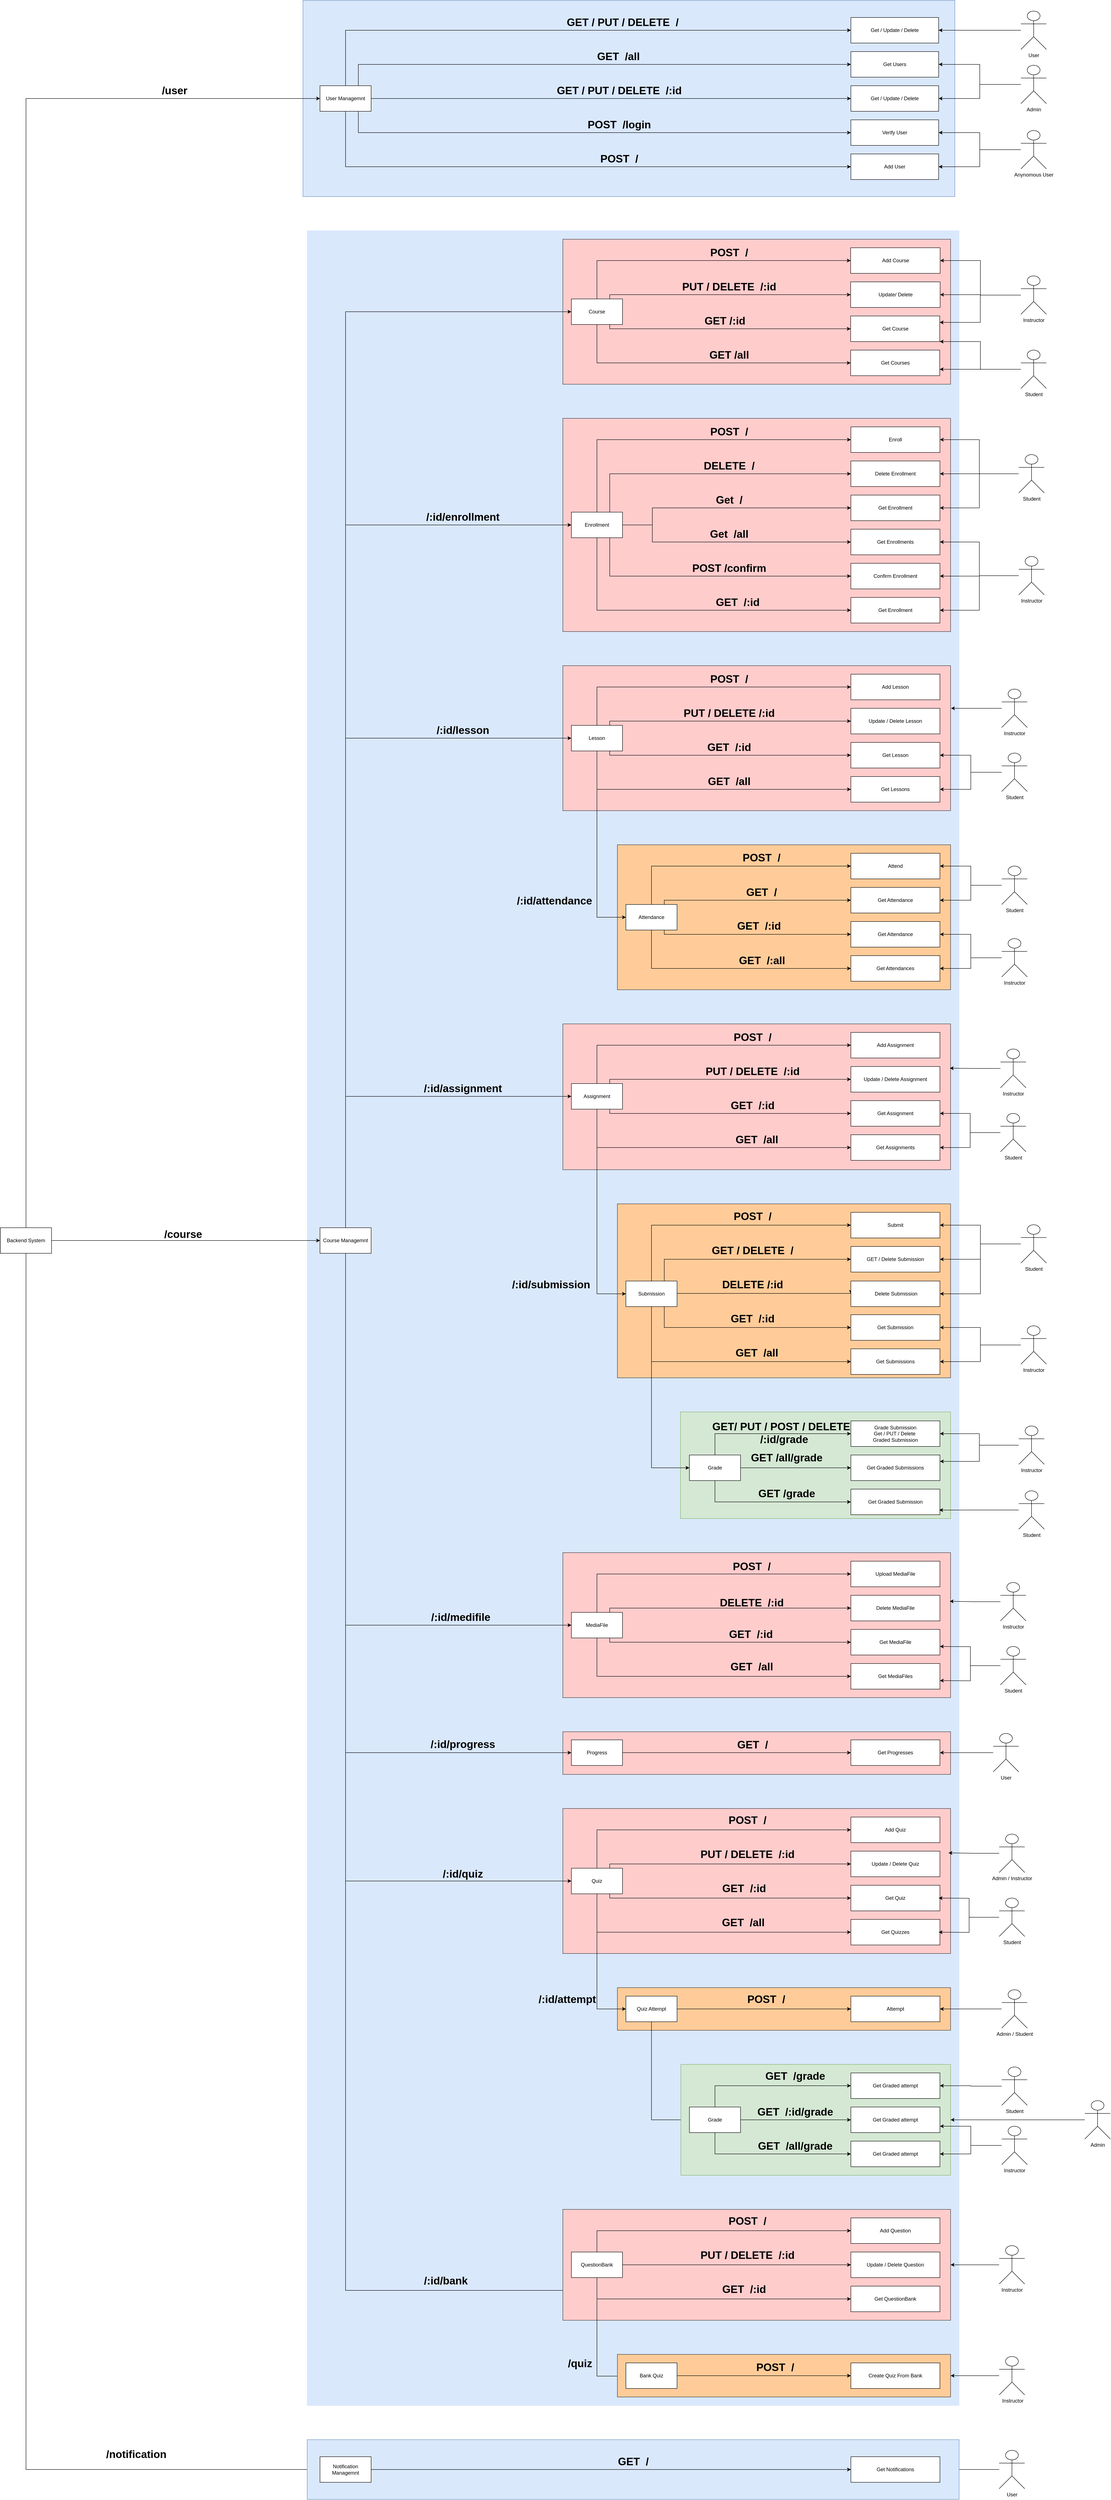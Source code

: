 <mxfile version="27.0.9">
  <diagram name="Page-1" id="aGVBakDjWfH1s-EeoHJm">
    <mxGraphModel dx="2939" dy="2494" grid="1" gridSize="10" guides="1" tooltips="1" connect="1" arrows="1" fold="1" page="1" pageScale="1" pageWidth="850" pageHeight="1100" math="0" shadow="0">
      <root>
        <mxCell id="0" />
        <mxCell id="1" parent="0" />
        <mxCell id="qaXC5aaT69b4gklD9cOE-98" value="" style="rounded=0;whiteSpace=wrap;html=1;fillColor=#dae8fc;strokeColor=#6c8ebf;" parent="1" vertex="1">
          <mxGeometry x="220" y="-170" width="1530" height="460" as="geometry" />
        </mxCell>
        <mxCell id="qaXC5aaT69b4gklD9cOE-99" value="" style="rounded=0;whiteSpace=wrap;html=1;fillColor=light-dark(#dae8fc, #572b2b);strokeColor=light-dark(#dae8fc, #BABDC0);" parent="1" vertex="1">
          <mxGeometry x="230" y="370" width="1530" height="5100" as="geometry" />
        </mxCell>
        <mxCell id="qaXC5aaT69b4gklD9cOE-138" style="edgeStyle=orthogonalEdgeStyle;rounded=0;orthogonalLoop=1;jettySize=auto;html=1;entryX=0;entryY=0.5;entryDx=0;entryDy=0;exitX=0.5;exitY=0;exitDx=0;exitDy=0;" parent="1" source="48TW3HGBr3-OI8HNYHSv-1" target="48TW3HGBr3-OI8HNYHSv-3" edge="1">
          <mxGeometry relative="1" as="geometry" />
        </mxCell>
        <mxCell id="qaXC5aaT69b4gklD9cOE-139" style="edgeStyle=orthogonalEdgeStyle;rounded=0;orthogonalLoop=1;jettySize=auto;html=1;entryX=0;entryY=0.5;entryDx=0;entryDy=0;exitX=0.5;exitY=1;exitDx=0;exitDy=0;" parent="1" source="48TW3HGBr3-OI8HNYHSv-1" target="48TW3HGBr3-OI8HNYHSv-79" edge="1">
          <mxGeometry relative="1" as="geometry" />
        </mxCell>
        <mxCell id="qaXC5aaT69b4gklD9cOE-140" style="edgeStyle=orthogonalEdgeStyle;rounded=0;orthogonalLoop=1;jettySize=auto;html=1;entryX=0;entryY=0.5;entryDx=0;entryDy=0;exitX=0.75;exitY=0;exitDx=0;exitDy=0;" parent="1" source="48TW3HGBr3-OI8HNYHSv-1" target="48TW3HGBr3-OI8HNYHSv-7" edge="1">
          <mxGeometry relative="1" as="geometry" />
        </mxCell>
        <mxCell id="qaXC5aaT69b4gklD9cOE-141" style="edgeStyle=orthogonalEdgeStyle;rounded=0;orthogonalLoop=1;jettySize=auto;html=1;entryX=0;entryY=0.5;entryDx=0;entryDy=0;exitX=0.75;exitY=1;exitDx=0;exitDy=0;" parent="1" source="48TW3HGBr3-OI8HNYHSv-1" target="48TW3HGBr3-OI8HNYHSv-20" edge="1">
          <mxGeometry relative="1" as="geometry" />
        </mxCell>
        <mxCell id="qaXC5aaT69b4gklD9cOE-142" style="edgeStyle=orthogonalEdgeStyle;rounded=0;orthogonalLoop=1;jettySize=auto;html=1;entryX=0;entryY=0.5;entryDx=0;entryDy=0;" parent="1" source="48TW3HGBr3-OI8HNYHSv-1" target="48TW3HGBr3-OI8HNYHSv-8" edge="1">
          <mxGeometry relative="1" as="geometry" />
        </mxCell>
        <mxCell id="48TW3HGBr3-OI8HNYHSv-1" value="User Managemnt" style="rounded=0;whiteSpace=wrap;html=1;" parent="1" vertex="1">
          <mxGeometry x="260" y="30" width="120" height="60" as="geometry" />
        </mxCell>
        <mxCell id="48TW3HGBr3-OI8HNYHSv-3" value="Get / Update / Delete" style="rounded=0;whiteSpace=wrap;html=1;" parent="1" vertex="1">
          <mxGeometry x="1506" y="-130" width="206" height="60" as="geometry" />
        </mxCell>
        <mxCell id="48TW3HGBr3-OI8HNYHSv-7" value="Get Users" style="rounded=0;whiteSpace=wrap;html=1;" parent="1" vertex="1">
          <mxGeometry x="1506" y="-50" width="206" height="60" as="geometry" />
        </mxCell>
        <mxCell id="48TW3HGBr3-OI8HNYHSv-8" value="Get / Update / Delete" style="rounded=0;whiteSpace=wrap;html=1;" parent="1" vertex="1">
          <mxGeometry x="1506" y="30" width="206" height="60" as="geometry" />
        </mxCell>
        <mxCell id="48TW3HGBr3-OI8HNYHSv-20" value="Verify User" style="rounded=0;whiteSpace=wrap;html=1;" parent="1" vertex="1">
          <mxGeometry x="1506" y="110" width="206" height="60" as="geometry" />
        </mxCell>
        <mxCell id="qaXC5aaT69b4gklD9cOE-135" style="edgeStyle=orthogonalEdgeStyle;rounded=0;orthogonalLoop=1;jettySize=auto;html=1;entryX=0;entryY=0.5;entryDx=0;entryDy=0;exitX=0.5;exitY=0;exitDx=0;exitDy=0;" parent="1" source="48TW3HGBr3-OI8HNYHSv-31" target="48TW3HGBr3-OI8HNYHSv-1" edge="1">
          <mxGeometry relative="1" as="geometry" />
        </mxCell>
        <mxCell id="48TW3HGBr3-OI8HNYHSv-79" value="Add User" style="rounded=0;whiteSpace=wrap;html=1;" parent="1" vertex="1">
          <mxGeometry x="1506" y="190" width="206" height="60" as="geometry" />
        </mxCell>
        <mxCell id="qaXC5aaT69b4gklD9cOE-129" value="" style="group" parent="1" vertex="1" connectable="0">
          <mxGeometry x="830" y="390" width="910" height="340" as="geometry" />
        </mxCell>
        <mxCell id="qaXC5aaT69b4gklD9cOE-105" value="" style="rounded=0;whiteSpace=wrap;html=1;fillColor=#ffcccc;strokeColor=#36393d;" parent="qaXC5aaT69b4gklD9cOE-129" vertex="1">
          <mxGeometry width="910" height="340" as="geometry" />
        </mxCell>
        <mxCell id="48TW3HGBr3-OI8HNYHSv-16" value="Get Course" style="rounded=0;whiteSpace=wrap;html=1;" parent="qaXC5aaT69b4gklD9cOE-129" vertex="1">
          <mxGeometry x="675.5" y="180" width="209" height="60" as="geometry" />
        </mxCell>
        <mxCell id="48TW3HGBr3-OI8HNYHSv-18" value="Add Course" style="rounded=0;whiteSpace=wrap;html=1;" parent="qaXC5aaT69b4gklD9cOE-129" vertex="1">
          <mxGeometry x="675.5" y="20" width="210" height="60" as="geometry" />
        </mxCell>
        <mxCell id="48TW3HGBr3-OI8HNYHSv-19" value="Update/ Delete" style="rounded=0;whiteSpace=wrap;html=1;" parent="qaXC5aaT69b4gklD9cOE-129" vertex="1">
          <mxGeometry x="675.5" y="100" width="210" height="60" as="geometry" />
        </mxCell>
        <mxCell id="qaXC5aaT69b4gklD9cOE-149" style="edgeStyle=orthogonalEdgeStyle;rounded=0;orthogonalLoop=1;jettySize=auto;html=1;entryX=0;entryY=0.5;entryDx=0;entryDy=0;exitX=0.5;exitY=0;exitDx=0;exitDy=0;" parent="qaXC5aaT69b4gklD9cOE-129" source="48TW3HGBr3-OI8HNYHSv-22" target="48TW3HGBr3-OI8HNYHSv-18" edge="1">
          <mxGeometry relative="1" as="geometry" />
        </mxCell>
        <mxCell id="qaXC5aaT69b4gklD9cOE-150" style="edgeStyle=orthogonalEdgeStyle;rounded=0;orthogonalLoop=1;jettySize=auto;html=1;entryX=0;entryY=0.5;entryDx=0;entryDy=0;exitX=0.5;exitY=1;exitDx=0;exitDy=0;" parent="qaXC5aaT69b4gklD9cOE-129" source="48TW3HGBr3-OI8HNYHSv-22" target="48TW3HGBr3-OI8HNYHSv-92" edge="1">
          <mxGeometry relative="1" as="geometry" />
        </mxCell>
        <mxCell id="qaXC5aaT69b4gklD9cOE-151" style="edgeStyle=orthogonalEdgeStyle;rounded=0;orthogonalLoop=1;jettySize=auto;html=1;entryX=0;entryY=0.5;entryDx=0;entryDy=0;exitX=0.75;exitY=0;exitDx=0;exitDy=0;" parent="qaXC5aaT69b4gklD9cOE-129" source="48TW3HGBr3-OI8HNYHSv-22" target="48TW3HGBr3-OI8HNYHSv-19" edge="1">
          <mxGeometry relative="1" as="geometry">
            <Array as="points">
              <mxPoint x="110" y="130" />
            </Array>
          </mxGeometry>
        </mxCell>
        <mxCell id="qaXC5aaT69b4gklD9cOE-152" style="edgeStyle=orthogonalEdgeStyle;rounded=0;orthogonalLoop=1;jettySize=auto;html=1;entryX=0;entryY=0.5;entryDx=0;entryDy=0;exitX=0.75;exitY=1;exitDx=0;exitDy=0;" parent="qaXC5aaT69b4gklD9cOE-129" source="48TW3HGBr3-OI8HNYHSv-22" target="48TW3HGBr3-OI8HNYHSv-16" edge="1">
          <mxGeometry relative="1" as="geometry">
            <Array as="points">
              <mxPoint x="110" y="210" />
            </Array>
          </mxGeometry>
        </mxCell>
        <mxCell id="48TW3HGBr3-OI8HNYHSv-22" value="Course" style="rounded=0;whiteSpace=wrap;html=1;" parent="qaXC5aaT69b4gklD9cOE-129" vertex="1">
          <mxGeometry x="20" y="140" width="120" height="60" as="geometry" />
        </mxCell>
        <mxCell id="48TW3HGBr3-OI8HNYHSv-92" value="Get Courses" style="rounded=0;whiteSpace=wrap;html=1;" parent="qaXC5aaT69b4gklD9cOE-129" vertex="1">
          <mxGeometry x="675.5" y="260" width="209" height="60" as="geometry" />
        </mxCell>
        <mxCell id="qaXC5aaT69b4gklD9cOE-153" value="&lt;b&gt;POST&amp;nbsp; /&lt;/b&gt;" style="text;html=1;align=center;verticalAlign=middle;resizable=0;points=[];autosize=1;strokeColor=none;fillColor=none;fontSize=25;" parent="qaXC5aaT69b4gklD9cOE-129" vertex="1">
          <mxGeometry x="335" y="10" width="110" height="40" as="geometry" />
        </mxCell>
        <mxCell id="qaXC5aaT69b4gklD9cOE-154" value="&lt;b&gt;PUT / DELETE&amp;nbsp; /:id&lt;/b&gt;" style="text;html=1;align=center;verticalAlign=middle;resizable=0;points=[];autosize=1;strokeColor=none;fillColor=none;fontSize=25;" parent="qaXC5aaT69b4gklD9cOE-129" vertex="1">
          <mxGeometry x="270" y="90" width="240" height="40" as="geometry" />
        </mxCell>
        <mxCell id="qaXC5aaT69b4gklD9cOE-156" value="&lt;b&gt;GET /:id&lt;/b&gt;" style="text;html=1;align=center;verticalAlign=middle;resizable=0;points=[];autosize=1;strokeColor=none;fillColor=none;fontSize=25;" parent="qaXC5aaT69b4gklD9cOE-129" vertex="1">
          <mxGeometry x="320" y="170" width="120" height="40" as="geometry" />
        </mxCell>
        <mxCell id="qaXC5aaT69b4gklD9cOE-157" value="&lt;b&gt;GET /all&lt;/b&gt;" style="text;html=1;align=center;verticalAlign=middle;resizable=0;points=[];autosize=1;strokeColor=none;fillColor=none;fontSize=25;" parent="qaXC5aaT69b4gklD9cOE-129" vertex="1">
          <mxGeometry x="330" y="250" width="120" height="40" as="geometry" />
        </mxCell>
        <mxCell id="qaXC5aaT69b4gklD9cOE-106" value="" style="rounded=0;whiteSpace=wrap;html=1;fillColor=#ffcccc;strokeColor=#36393d;movable=1;resizable=1;rotatable=1;deletable=1;editable=1;locked=0;connectable=1;" parent="1" vertex="1">
          <mxGeometry x="830" y="810" width="910" height="500" as="geometry" />
        </mxCell>
        <mxCell id="qaXC5aaT69b4gklD9cOE-158" style="edgeStyle=orthogonalEdgeStyle;rounded=0;orthogonalLoop=1;jettySize=auto;html=1;entryX=0;entryY=0.5;entryDx=0;entryDy=0;exitX=0.5;exitY=0;exitDx=0;exitDy=0;" parent="1" source="48TW3HGBr3-OI8HNYHSv-23" target="48TW3HGBr3-OI8HNYHSv-102" edge="1">
          <mxGeometry relative="1" as="geometry" />
        </mxCell>
        <mxCell id="qaXC5aaT69b4gklD9cOE-159" style="edgeStyle=orthogonalEdgeStyle;rounded=0;orthogonalLoop=1;jettySize=auto;html=1;entryX=0;entryY=0.5;entryDx=0;entryDy=0;exitX=0.75;exitY=0;exitDx=0;exitDy=0;" parent="1" source="48TW3HGBr3-OI8HNYHSv-23" target="48TW3HGBr3-OI8HNYHSv-103" edge="1">
          <mxGeometry relative="1" as="geometry" />
        </mxCell>
        <mxCell id="qaXC5aaT69b4gklD9cOE-160" style="edgeStyle=orthogonalEdgeStyle;rounded=0;orthogonalLoop=1;jettySize=auto;html=1;entryX=0;entryY=0.5;entryDx=0;entryDy=0;exitX=0.5;exitY=1;exitDx=0;exitDy=0;" parent="1" source="48TW3HGBr3-OI8HNYHSv-23" target="qaXC5aaT69b4gklD9cOE-169" edge="1">
          <mxGeometry relative="1" as="geometry" />
        </mxCell>
        <mxCell id="qaXC5aaT69b4gklD9cOE-161" style="edgeStyle=orthogonalEdgeStyle;rounded=0;orthogonalLoop=1;jettySize=auto;html=1;entryX=0;entryY=0.5;entryDx=0;entryDy=0;exitX=0.75;exitY=1;exitDx=0;exitDy=0;" parent="1" source="48TW3HGBr3-OI8HNYHSv-23" target="48TW3HGBr3-OI8HNYHSv-106" edge="1">
          <mxGeometry relative="1" as="geometry" />
        </mxCell>
        <mxCell id="qaXC5aaT69b4gklD9cOE-170" style="edgeStyle=orthogonalEdgeStyle;rounded=0;orthogonalLoop=1;jettySize=auto;html=1;entryX=0;entryY=0.5;entryDx=0;entryDy=0;exitX=1;exitY=0.5;exitDx=0;exitDy=0;" parent="1" source="48TW3HGBr3-OI8HNYHSv-23" target="48TW3HGBr3-OI8HNYHSv-105" edge="1">
          <mxGeometry relative="1" as="geometry">
            <Array as="points">
              <mxPoint x="1040" y="1060" />
              <mxPoint x="1040" y="1020" />
            </Array>
          </mxGeometry>
        </mxCell>
        <mxCell id="qaXC5aaT69b4gklD9cOE-171" style="edgeStyle=orthogonalEdgeStyle;rounded=0;orthogonalLoop=1;jettySize=auto;html=1;entryX=0;entryY=0.5;entryDx=0;entryDy=0;" parent="1" source="48TW3HGBr3-OI8HNYHSv-23" target="48TW3HGBr3-OI8HNYHSv-104" edge="1">
          <mxGeometry relative="1" as="geometry">
            <Array as="points">
              <mxPoint x="1040" y="1060" />
              <mxPoint x="1040" y="1100" />
            </Array>
          </mxGeometry>
        </mxCell>
        <mxCell id="48TW3HGBr3-OI8HNYHSv-23" value="Enrollment" style="rounded=0;whiteSpace=wrap;html=1;movable=1;resizable=1;rotatable=1;deletable=1;editable=1;locked=0;connectable=1;" parent="1" vertex="1">
          <mxGeometry x="850" y="1030" width="120" height="60" as="geometry" />
        </mxCell>
        <mxCell id="48TW3HGBr3-OI8HNYHSv-102" value="Enroll" style="rounded=0;whiteSpace=wrap;html=1;movable=1;resizable=1;rotatable=1;deletable=1;editable=1;locked=0;connectable=1;" parent="1" vertex="1">
          <mxGeometry x="1506" y="830" width="209" height="60" as="geometry" />
        </mxCell>
        <mxCell id="48TW3HGBr3-OI8HNYHSv-103" value="Delete Enrollment" style="rounded=0;whiteSpace=wrap;html=1;movable=1;resizable=1;rotatable=1;deletable=1;editable=1;locked=0;connectable=1;" parent="1" vertex="1">
          <mxGeometry x="1506" y="910" width="209" height="60" as="geometry" />
        </mxCell>
        <mxCell id="48TW3HGBr3-OI8HNYHSv-104" value="Get Enrollments" style="rounded=0;whiteSpace=wrap;html=1;movable=1;resizable=1;rotatable=1;deletable=1;editable=1;locked=0;connectable=1;" parent="1" vertex="1">
          <mxGeometry x="1506" y="1070" width="209" height="60" as="geometry" />
        </mxCell>
        <mxCell id="48TW3HGBr3-OI8HNYHSv-105" value="&lt;div&gt;Get Enrollment&lt;/div&gt;" style="rounded=0;whiteSpace=wrap;html=1;movable=1;resizable=1;rotatable=1;deletable=1;editable=1;locked=0;connectable=1;" parent="1" vertex="1">
          <mxGeometry x="1506" y="990" width="209" height="60" as="geometry" />
        </mxCell>
        <mxCell id="48TW3HGBr3-OI8HNYHSv-106" value="Confirm Enrollment" style="rounded=0;whiteSpace=wrap;html=1;movable=1;resizable=1;rotatable=1;deletable=1;editable=1;locked=0;connectable=1;" parent="1" vertex="1">
          <mxGeometry x="1506" y="1150" width="209" height="60" as="geometry" />
        </mxCell>
        <mxCell id="qaXC5aaT69b4gklD9cOE-143" value="&lt;b&gt;GET / PUT / DELETE&amp;nbsp; /&lt;/b&gt;" style="text;html=1;align=center;verticalAlign=middle;resizable=0;points=[];autosize=1;strokeColor=none;fillColor=none;fontSize=25;" parent="1" vertex="1">
          <mxGeometry x="825" y="-140" width="290" height="40" as="geometry" />
        </mxCell>
        <mxCell id="qaXC5aaT69b4gklD9cOE-144" value="&lt;b&gt;POST&amp;nbsp; /login&lt;/b&gt;" style="text;html=1;align=center;verticalAlign=middle;resizable=0;points=[];autosize=1;strokeColor=none;fillColor=none;fontSize=25;" parent="1" vertex="1">
          <mxGeometry x="877" y="100" width="170" height="40" as="geometry" />
        </mxCell>
        <mxCell id="qaXC5aaT69b4gklD9cOE-145" value="&lt;b&gt;GET / PUT / DELETE&amp;nbsp; /:id&lt;/b&gt;" style="text;html=1;align=center;verticalAlign=middle;resizable=0;points=[];autosize=1;strokeColor=none;fillColor=none;fontSize=25;" parent="1" vertex="1">
          <mxGeometry x="802" y="20" width="320" height="40" as="geometry" />
        </mxCell>
        <mxCell id="qaXC5aaT69b4gklD9cOE-146" value="&lt;b&gt;GET&amp;nbsp; /all&lt;/b&gt;" style="text;html=1;align=center;verticalAlign=middle;resizable=0;points=[];autosize=1;strokeColor=none;fillColor=none;fontSize=25;" parent="1" vertex="1">
          <mxGeometry x="900" y="-60" width="120" height="40" as="geometry" />
        </mxCell>
        <mxCell id="qaXC5aaT69b4gklD9cOE-147" value="&lt;b&gt;POST&amp;nbsp; /&lt;/b&gt;" style="text;html=1;align=center;verticalAlign=middle;resizable=0;points=[];autosize=1;strokeColor=none;fillColor=none;fontSize=25;" parent="1" vertex="1">
          <mxGeometry x="907" y="180" width="110" height="40" as="geometry" />
        </mxCell>
        <mxCell id="qaXC5aaT69b4gklD9cOE-148" value="&lt;b&gt;&amp;nbsp;/user&lt;/b&gt;" style="text;html=1;align=center;verticalAlign=middle;resizable=0;points=[];autosize=1;strokeColor=none;fillColor=none;fontSize=25;" parent="1" vertex="1">
          <mxGeometry x="-130" y="20" width="90" height="40" as="geometry" />
        </mxCell>
        <mxCell id="qaXC5aaT69b4gklD9cOE-165" value="&lt;b&gt;POST&amp;nbsp; /&lt;/b&gt;" style="text;html=1;align=center;verticalAlign=middle;resizable=0;points=[];autosize=1;strokeColor=none;fillColor=none;fontSize=25;" parent="1" vertex="1">
          <mxGeometry x="1165" y="820" width="110" height="40" as="geometry" />
        </mxCell>
        <mxCell id="qaXC5aaT69b4gklD9cOE-167" value="&lt;b&gt;DELETE&amp;nbsp; /&lt;/b&gt;" style="text;html=1;align=center;verticalAlign=middle;resizable=0;points=[];autosize=1;strokeColor=none;fillColor=none;fontSize=25;" parent="1" vertex="1">
          <mxGeometry x="1150" y="900" width="140" height="40" as="geometry" />
        </mxCell>
        <mxCell id="qaXC5aaT69b4gklD9cOE-169" value="Get Enrollment" style="rounded=0;whiteSpace=wrap;html=1;movable=1;resizable=1;rotatable=1;deletable=1;editable=1;locked=0;connectable=1;" parent="1" vertex="1">
          <mxGeometry x="1506" y="1230" width="209" height="60" as="geometry" />
        </mxCell>
        <mxCell id="qaXC5aaT69b4gklD9cOE-172" value="&lt;b&gt;GET&amp;nbsp; /:id&lt;/b&gt;" style="text;html=1;align=center;verticalAlign=middle;resizable=0;points=[];autosize=1;strokeColor=none;fillColor=none;fontSize=25;" parent="1" vertex="1">
          <mxGeometry x="1175" y="1220" width="130" height="40" as="geometry" />
        </mxCell>
        <mxCell id="qaXC5aaT69b4gklD9cOE-173" value="&lt;b&gt;Get&amp;nbsp; /all&lt;/b&gt;" style="text;html=1;align=center;verticalAlign=middle;resizable=0;points=[];autosize=1;strokeColor=none;fillColor=none;fontSize=25;" parent="1" vertex="1">
          <mxGeometry x="1165" y="1060" width="110" height="40" as="geometry" />
        </mxCell>
        <mxCell id="qaXC5aaT69b4gklD9cOE-175" value="&lt;b&gt;POST /confirm&lt;/b&gt;" style="text;html=1;align=center;verticalAlign=middle;resizable=0;points=[];autosize=1;strokeColor=none;fillColor=none;fontSize=25;" parent="1" vertex="1">
          <mxGeometry x="1120" y="1140" width="200" height="40" as="geometry" />
        </mxCell>
        <mxCell id="qaXC5aaT69b4gklD9cOE-176" value="&lt;b&gt;Get&amp;nbsp; /&lt;/b&gt;" style="text;html=1;align=center;verticalAlign=middle;resizable=0;points=[];autosize=1;strokeColor=none;fillColor=none;fontSize=25;" parent="1" vertex="1">
          <mxGeometry x="1175" y="980" width="90" height="40" as="geometry" />
        </mxCell>
        <mxCell id="qaXC5aaT69b4gklD9cOE-107" value="" style="rounded=0;whiteSpace=wrap;html=1;fillColor=#ffcccc;strokeColor=#36393d;" parent="1" vertex="1">
          <mxGeometry x="830" y="1390" width="910" height="340" as="geometry" />
        </mxCell>
        <mxCell id="qaXC5aaT69b4gklD9cOE-177" style="edgeStyle=orthogonalEdgeStyle;rounded=0;orthogonalLoop=1;jettySize=auto;html=1;entryX=0;entryY=0.5;entryDx=0;entryDy=0;exitX=0.5;exitY=0;exitDx=0;exitDy=0;" parent="1" source="48TW3HGBr3-OI8HNYHSv-24" target="48TW3HGBr3-OI8HNYHSv-126" edge="1">
          <mxGeometry relative="1" as="geometry" />
        </mxCell>
        <mxCell id="qaXC5aaT69b4gklD9cOE-179" style="edgeStyle=orthogonalEdgeStyle;rounded=0;orthogonalLoop=1;jettySize=auto;html=1;entryX=0;entryY=0.5;entryDx=0;entryDy=0;exitX=0.75;exitY=0;exitDx=0;exitDy=0;" parent="1" source="48TW3HGBr3-OI8HNYHSv-24" target="48TW3HGBr3-OI8HNYHSv-127" edge="1">
          <mxGeometry relative="1" as="geometry">
            <Array as="points">
              <mxPoint x="940" y="1520" />
            </Array>
          </mxGeometry>
        </mxCell>
        <mxCell id="qaXC5aaT69b4gklD9cOE-180" style="edgeStyle=orthogonalEdgeStyle;rounded=0;orthogonalLoop=1;jettySize=auto;html=1;entryX=0;entryY=0.5;entryDx=0;entryDy=0;exitX=0.5;exitY=1;exitDx=0;exitDy=0;" parent="1" source="48TW3HGBr3-OI8HNYHSv-24" target="48TW3HGBr3-OI8HNYHSv-135" edge="1">
          <mxGeometry relative="1" as="geometry" />
        </mxCell>
        <mxCell id="qaXC5aaT69b4gklD9cOE-181" style="edgeStyle=orthogonalEdgeStyle;rounded=0;orthogonalLoop=1;jettySize=auto;html=1;exitX=0.75;exitY=1;exitDx=0;exitDy=0;" parent="1" source="48TW3HGBr3-OI8HNYHSv-24" target="48TW3HGBr3-OI8HNYHSv-148" edge="1">
          <mxGeometry relative="1" as="geometry">
            <Array as="points">
              <mxPoint x="940" y="1600" />
            </Array>
          </mxGeometry>
        </mxCell>
        <mxCell id="48TW3HGBr3-OI8HNYHSv-24" value="Lesson" style="rounded=0;whiteSpace=wrap;html=1;" parent="1" vertex="1">
          <mxGeometry x="850" y="1530" width="120" height="60" as="geometry" />
        </mxCell>
        <mxCell id="48TW3HGBr3-OI8HNYHSv-126" value="Add Lesson" style="rounded=0;whiteSpace=wrap;html=1;" parent="1" vertex="1">
          <mxGeometry x="1506" y="1410" width="209" height="60" as="geometry" />
        </mxCell>
        <mxCell id="48TW3HGBr3-OI8HNYHSv-127" value="Update / Delete Lesson" style="rounded=0;whiteSpace=wrap;html=1;" parent="1" vertex="1">
          <mxGeometry x="1506" y="1490" width="209" height="60" as="geometry" />
        </mxCell>
        <mxCell id="48TW3HGBr3-OI8HNYHSv-135" value="Get Lessons" style="rounded=0;whiteSpace=wrap;html=1;" parent="1" vertex="1">
          <mxGeometry x="1506" y="1650" width="209" height="60" as="geometry" />
        </mxCell>
        <mxCell id="48TW3HGBr3-OI8HNYHSv-148" value="Get Lesson" style="rounded=0;whiteSpace=wrap;html=1;" parent="1" vertex="1">
          <mxGeometry x="1506" y="1570" width="209" height="60" as="geometry" />
        </mxCell>
        <mxCell id="qaXC5aaT69b4gklD9cOE-182" value="&lt;b&gt;POST&amp;nbsp; /&lt;/b&gt;" style="text;html=1;align=center;verticalAlign=middle;resizable=0;points=[];autosize=1;strokeColor=none;fillColor=none;fontSize=25;" parent="1" vertex="1">
          <mxGeometry x="1165" y="1400" width="110" height="40" as="geometry" />
        </mxCell>
        <mxCell id="qaXC5aaT69b4gklD9cOE-246" value="&lt;b&gt;PUT / DELETE /:id&lt;/b&gt;" style="text;html=1;align=center;verticalAlign=middle;resizable=0;points=[];autosize=1;strokeColor=none;fillColor=none;fontSize=25;" parent="1" vertex="1">
          <mxGeometry x="1100" y="1480" width="240" height="40" as="geometry" />
        </mxCell>
        <mxCell id="qaXC5aaT69b4gklD9cOE-247" value="&lt;b&gt;GET&amp;nbsp; /:id&lt;/b&gt;" style="text;html=1;align=center;verticalAlign=middle;resizable=0;points=[];autosize=1;strokeColor=none;fillColor=none;fontSize=25;" parent="1" vertex="1">
          <mxGeometry x="1155" y="1560" width="130" height="40" as="geometry" />
        </mxCell>
        <mxCell id="qaXC5aaT69b4gklD9cOE-248" value="&lt;b&gt;GET&amp;nbsp; /all&lt;/b&gt;" style="text;html=1;align=center;verticalAlign=middle;resizable=0;points=[];autosize=1;strokeColor=none;fillColor=none;fontSize=25;" parent="1" vertex="1">
          <mxGeometry x="1160" y="1640" width="120" height="40" as="geometry" />
        </mxCell>
        <mxCell id="qaXC5aaT69b4gklD9cOE-411" value="" style="group" parent="1" vertex="1" connectable="0">
          <mxGeometry x="958" y="1810" width="782" height="340" as="geometry" />
        </mxCell>
        <mxCell id="qaXC5aaT69b4gklD9cOE-108" value="" style="rounded=0;whiteSpace=wrap;html=1;fillColor=#ffcc99;strokeColor=#36393d;" parent="qaXC5aaT69b4gklD9cOE-411" vertex="1">
          <mxGeometry width="782" height="340" as="geometry" />
        </mxCell>
        <mxCell id="qaXC5aaT69b4gklD9cOE-251" style="edgeStyle=orthogonalEdgeStyle;rounded=0;orthogonalLoop=1;jettySize=auto;html=1;entryX=0;entryY=0.5;entryDx=0;entryDy=0;exitX=0.5;exitY=0;exitDx=0;exitDy=0;" parent="qaXC5aaT69b4gklD9cOE-411" source="48TW3HGBr3-OI8HNYHSv-30" target="qaXC5aaT69b4gklD9cOE-16" edge="1">
          <mxGeometry relative="1" as="geometry" />
        </mxCell>
        <mxCell id="qaXC5aaT69b4gklD9cOE-252" style="edgeStyle=orthogonalEdgeStyle;rounded=0;orthogonalLoop=1;jettySize=auto;html=1;entryX=0;entryY=0.5;entryDx=0;entryDy=0;exitX=0.5;exitY=1;exitDx=0;exitDy=0;" parent="qaXC5aaT69b4gklD9cOE-411" source="48TW3HGBr3-OI8HNYHSv-30" target="qaXC5aaT69b4gklD9cOE-325" edge="1">
          <mxGeometry relative="1" as="geometry" />
        </mxCell>
        <mxCell id="qaXC5aaT69b4gklD9cOE-253" style="edgeStyle=orthogonalEdgeStyle;rounded=0;orthogonalLoop=1;jettySize=auto;html=1;exitX=0.75;exitY=0;exitDx=0;exitDy=0;" parent="qaXC5aaT69b4gklD9cOE-411" source="48TW3HGBr3-OI8HNYHSv-30" target="qaXC5aaT69b4gklD9cOE-17" edge="1">
          <mxGeometry relative="1" as="geometry">
            <Array as="points">
              <mxPoint x="110" y="130" />
            </Array>
          </mxGeometry>
        </mxCell>
        <mxCell id="qaXC5aaT69b4gklD9cOE-327" style="edgeStyle=orthogonalEdgeStyle;rounded=0;orthogonalLoop=1;jettySize=auto;html=1;entryX=0;entryY=0.5;entryDx=0;entryDy=0;exitX=0.75;exitY=1;exitDx=0;exitDy=0;" parent="qaXC5aaT69b4gklD9cOE-411" source="48TW3HGBr3-OI8HNYHSv-30" target="qaXC5aaT69b4gklD9cOE-250" edge="1">
          <mxGeometry relative="1" as="geometry">
            <Array as="points">
              <mxPoint x="110" y="210" />
            </Array>
          </mxGeometry>
        </mxCell>
        <mxCell id="48TW3HGBr3-OI8HNYHSv-30" value="Attendance" style="rounded=0;whiteSpace=wrap;html=1;" parent="qaXC5aaT69b4gklD9cOE-411" vertex="1">
          <mxGeometry x="20" y="140" width="120" height="60" as="geometry" />
        </mxCell>
        <mxCell id="qaXC5aaT69b4gklD9cOE-16" value="Attend" style="rounded=0;whiteSpace=wrap;html=1;" parent="qaXC5aaT69b4gklD9cOE-411" vertex="1">
          <mxGeometry x="548" y="20" width="209" height="60" as="geometry" />
        </mxCell>
        <mxCell id="qaXC5aaT69b4gklD9cOE-17" value="Get Attendance" style="rounded=0;whiteSpace=wrap;html=1;" parent="qaXC5aaT69b4gklD9cOE-411" vertex="1">
          <mxGeometry x="548" y="100" width="209" height="60" as="geometry" />
        </mxCell>
        <mxCell id="qaXC5aaT69b4gklD9cOE-250" value="Get Attendance" style="rounded=0;whiteSpace=wrap;html=1;" parent="qaXC5aaT69b4gklD9cOE-411" vertex="1">
          <mxGeometry x="548" y="180" width="209" height="60" as="geometry" />
        </mxCell>
        <mxCell id="qaXC5aaT69b4gklD9cOE-254" value="&lt;b&gt;POST&amp;nbsp; /&lt;/b&gt;" style="text;html=1;align=center;verticalAlign=middle;resizable=0;points=[];autosize=1;strokeColor=none;fillColor=none;fontSize=25;" parent="qaXC5aaT69b4gklD9cOE-411" vertex="1">
          <mxGeometry x="283" y="9" width="110" height="40" as="geometry" />
        </mxCell>
        <mxCell id="qaXC5aaT69b4gklD9cOE-255" value="&lt;b&gt;GET&amp;nbsp; /&lt;/b&gt;" style="text;html=1;align=center;verticalAlign=middle;resizable=0;points=[];autosize=1;strokeColor=none;fillColor=none;fontSize=25;" parent="qaXC5aaT69b4gklD9cOE-411" vertex="1">
          <mxGeometry x="288" y="90" width="100" height="40" as="geometry" />
        </mxCell>
        <mxCell id="qaXC5aaT69b4gklD9cOE-325" value="Get Attendances" style="rounded=0;whiteSpace=wrap;html=1;" parent="qaXC5aaT69b4gklD9cOE-411" vertex="1">
          <mxGeometry x="548" y="260" width="209" height="60" as="geometry" />
        </mxCell>
        <mxCell id="qaXC5aaT69b4gklD9cOE-400" value="&lt;b&gt;GET&amp;nbsp; /:id&lt;/b&gt;" style="text;html=1;align=center;verticalAlign=middle;resizable=0;points=[];autosize=1;strokeColor=none;fillColor=none;fontSize=25;" parent="qaXC5aaT69b4gklD9cOE-411" vertex="1">
          <mxGeometry x="267" y="169" width="130" height="40" as="geometry" />
        </mxCell>
        <mxCell id="qaXC5aaT69b4gklD9cOE-401" value="&lt;b&gt;GET&amp;nbsp; /:all&lt;/b&gt;" style="text;html=1;align=center;verticalAlign=middle;resizable=0;points=[];autosize=1;strokeColor=none;fillColor=none;fontSize=25;" parent="qaXC5aaT69b4gklD9cOE-411" vertex="1">
          <mxGeometry x="274" y="250" width="130" height="40" as="geometry" />
        </mxCell>
        <mxCell id="qaXC5aaT69b4gklD9cOE-134" style="edgeStyle=orthogonalEdgeStyle;rounded=0;orthogonalLoop=1;jettySize=auto;html=1;entryX=0;entryY=0.5;entryDx=0;entryDy=0;" parent="1" source="48TW3HGBr3-OI8HNYHSv-31" target="48TW3HGBr3-OI8HNYHSv-14" edge="1">
          <mxGeometry relative="1" as="geometry" />
        </mxCell>
        <mxCell id="48TW3HGBr3-OI8HNYHSv-31" value="Backend System" style="rounded=0;whiteSpace=wrap;html=1;" parent="1" vertex="1">
          <mxGeometry x="-490" y="2708" width="120" height="60" as="geometry" />
        </mxCell>
        <mxCell id="YWKeRWda3YgIOonKBInP-42" style="edgeStyle=orthogonalEdgeStyle;rounded=0;orthogonalLoop=1;jettySize=auto;html=1;entryX=0;entryY=0.5;entryDx=0;entryDy=0;exitX=0.5;exitY=0;exitDx=0;exitDy=0;" parent="1" source="48TW3HGBr3-OI8HNYHSv-14" target="48TW3HGBr3-OI8HNYHSv-22" edge="1">
          <mxGeometry relative="1" as="geometry" />
        </mxCell>
        <mxCell id="YWKeRWda3YgIOonKBInP-43" style="edgeStyle=orthogonalEdgeStyle;rounded=0;orthogonalLoop=1;jettySize=auto;html=1;entryX=0;entryY=0.5;entryDx=0;entryDy=0;exitX=0.5;exitY=0;exitDx=0;exitDy=0;" parent="1" source="48TW3HGBr3-OI8HNYHSv-14" target="48TW3HGBr3-OI8HNYHSv-23" edge="1">
          <mxGeometry relative="1" as="geometry" />
        </mxCell>
        <mxCell id="YWKeRWda3YgIOonKBInP-44" style="edgeStyle=orthogonalEdgeStyle;rounded=0;orthogonalLoop=1;jettySize=auto;html=1;entryX=0;entryY=0.5;entryDx=0;entryDy=0;exitX=0.5;exitY=0;exitDx=0;exitDy=0;" parent="1" source="48TW3HGBr3-OI8HNYHSv-14" target="48TW3HGBr3-OI8HNYHSv-24" edge="1">
          <mxGeometry relative="1" as="geometry" />
        </mxCell>
        <mxCell id="48TW3HGBr3-OI8HNYHSv-14" value="Course Managemnt" style="rounded=0;whiteSpace=wrap;html=1;" parent="1" vertex="1">
          <mxGeometry x="260" y="2708" width="120" height="60" as="geometry" />
        </mxCell>
        <mxCell id="qaXC5aaT69b4gklD9cOE-109" value="" style="rounded=0;whiteSpace=wrap;html=1;fillColor=#ffcccc;strokeColor=#36393d;" parent="1" vertex="1">
          <mxGeometry x="830" y="2230" width="910" height="342" as="geometry" />
        </mxCell>
        <mxCell id="qaXC5aaT69b4gklD9cOE-402" style="edgeStyle=orthogonalEdgeStyle;rounded=0;orthogonalLoop=1;jettySize=auto;html=1;entryX=0;entryY=0.5;entryDx=0;entryDy=0;exitX=0.5;exitY=0;exitDx=0;exitDy=0;" parent="1" source="E2JBSVhkc4Iez4ISo9yt-16" target="E2JBSVhkc4Iez4ISo9yt-17" edge="1">
          <mxGeometry relative="1" as="geometry" />
        </mxCell>
        <mxCell id="qaXC5aaT69b4gklD9cOE-403" style="edgeStyle=orthogonalEdgeStyle;rounded=0;orthogonalLoop=1;jettySize=auto;html=1;entryX=0;entryY=0.5;entryDx=0;entryDy=0;exitX=0.5;exitY=1;exitDx=0;exitDy=0;" parent="1" source="E2JBSVhkc4Iez4ISo9yt-16" target="E2JBSVhkc4Iez4ISo9yt-19" edge="1">
          <mxGeometry relative="1" as="geometry" />
        </mxCell>
        <mxCell id="qaXC5aaT69b4gklD9cOE-405" style="edgeStyle=orthogonalEdgeStyle;rounded=0;orthogonalLoop=1;jettySize=auto;html=1;entryX=0;entryY=0.5;entryDx=0;entryDy=0;exitX=0.75;exitY=0;exitDx=0;exitDy=0;" parent="1" source="E2JBSVhkc4Iez4ISo9yt-16" target="E2JBSVhkc4Iez4ISo9yt-18" edge="1">
          <mxGeometry relative="1" as="geometry">
            <Array as="points">
              <mxPoint x="940" y="2360" />
            </Array>
          </mxGeometry>
        </mxCell>
        <mxCell id="qaXC5aaT69b4gklD9cOE-406" style="edgeStyle=orthogonalEdgeStyle;rounded=0;orthogonalLoop=1;jettySize=auto;html=1;entryX=0;entryY=0.5;entryDx=0;entryDy=0;exitX=0.75;exitY=1;exitDx=0;exitDy=0;" parent="1" source="E2JBSVhkc4Iez4ISo9yt-16" target="E2JBSVhkc4Iez4ISo9yt-30" edge="1">
          <mxGeometry relative="1" as="geometry">
            <Array as="points">
              <mxPoint x="940" y="2440" />
            </Array>
          </mxGeometry>
        </mxCell>
        <mxCell id="E2JBSVhkc4Iez4ISo9yt-16" value="Assignment" style="rounded=0;whiteSpace=wrap;html=1;" parent="1" vertex="1">
          <mxGeometry x="850" y="2370" width="120" height="60" as="geometry" />
        </mxCell>
        <mxCell id="E2JBSVhkc4Iez4ISo9yt-17" value="Add Assignment" style="rounded=0;whiteSpace=wrap;html=1;" parent="1" vertex="1">
          <mxGeometry x="1506" y="2250" width="209" height="60" as="geometry" />
        </mxCell>
        <mxCell id="E2JBSVhkc4Iez4ISo9yt-18" value="Update / Delete Assignment" style="rounded=0;whiteSpace=wrap;html=1;" parent="1" vertex="1">
          <mxGeometry x="1506" y="2330" width="209" height="60" as="geometry" />
        </mxCell>
        <mxCell id="E2JBSVhkc4Iez4ISo9yt-19" value="Get Assignments" style="rounded=0;whiteSpace=wrap;html=1;" parent="1" vertex="1">
          <mxGeometry x="1506" y="2490" width="209" height="60" as="geometry" />
        </mxCell>
        <mxCell id="E2JBSVhkc4Iez4ISo9yt-30" value="Get Assignment" style="rounded=0;whiteSpace=wrap;html=1;" parent="1" vertex="1">
          <mxGeometry x="1506" y="2410" width="209" height="60" as="geometry" />
        </mxCell>
        <mxCell id="qaXC5aaT69b4gklD9cOE-110" value="" style="rounded=0;whiteSpace=wrap;html=1;fillColor=#ffcc99;strokeColor=#36393d;" parent="1" vertex="1">
          <mxGeometry x="958" y="2652" width="782" height="408" as="geometry" />
        </mxCell>
        <mxCell id="qaXC5aaT69b4gklD9cOE-413" style="edgeStyle=orthogonalEdgeStyle;rounded=0;orthogonalLoop=1;jettySize=auto;html=1;entryX=0;entryY=0.5;entryDx=0;entryDy=0;exitX=0.5;exitY=0;exitDx=0;exitDy=0;" parent="1" source="48TW3HGBr3-OI8HNYHSv-26" target="E2JBSVhkc4Iez4ISo9yt-34" edge="1">
          <mxGeometry relative="1" as="geometry" />
        </mxCell>
        <mxCell id="qaXC5aaT69b4gklD9cOE-414" style="edgeStyle=orthogonalEdgeStyle;rounded=0;orthogonalLoop=1;jettySize=auto;html=1;entryX=0;entryY=0.5;entryDx=0;entryDy=0;exitX=0.5;exitY=1;exitDx=0;exitDy=0;" parent="1" source="48TW3HGBr3-OI8HNYHSv-26" target="YWKeRWda3YgIOonKBInP-1" edge="1">
          <mxGeometry relative="1" as="geometry" />
        </mxCell>
        <mxCell id="qaXC5aaT69b4gklD9cOE-415" style="edgeStyle=orthogonalEdgeStyle;rounded=0;orthogonalLoop=1;jettySize=auto;html=1;exitX=0.75;exitY=0;exitDx=0;exitDy=0;" parent="1" source="48TW3HGBr3-OI8HNYHSv-26" target="E2JBSVhkc4Iez4ISo9yt-35" edge="1">
          <mxGeometry relative="1" as="geometry">
            <Array as="points">
              <mxPoint x="1068" y="2782" />
            </Array>
          </mxGeometry>
        </mxCell>
        <mxCell id="qaXC5aaT69b4gklD9cOE-416" style="edgeStyle=orthogonalEdgeStyle;rounded=0;orthogonalLoop=1;jettySize=auto;html=1;entryX=0;entryY=0.5;entryDx=0;entryDy=0;exitX=0.75;exitY=1;exitDx=0;exitDy=0;" parent="1" source="48TW3HGBr3-OI8HNYHSv-26" target="E2JBSVhkc4Iez4ISo9yt-37" edge="1">
          <mxGeometry relative="1" as="geometry">
            <Array as="points">
              <mxPoint x="1068" y="2862" />
            </Array>
          </mxGeometry>
        </mxCell>
        <mxCell id="YWKeRWda3YgIOonKBInP-4" style="edgeStyle=orthogonalEdgeStyle;rounded=0;orthogonalLoop=1;jettySize=auto;html=1;entryX=0;entryY=0.5;entryDx=0;entryDy=0;exitX=0.75;exitY=1;exitDx=0;exitDy=0;" parent="1" source="48TW3HGBr3-OI8HNYHSv-26" target="E2JBSVhkc4Iez4ISo9yt-36" edge="1">
          <mxGeometry relative="1" as="geometry" />
        </mxCell>
        <mxCell id="48TW3HGBr3-OI8HNYHSv-26" value="Submission" style="rounded=0;whiteSpace=wrap;html=1;" parent="1" vertex="1">
          <mxGeometry x="978" y="2833" width="120" height="60" as="geometry" />
        </mxCell>
        <mxCell id="E2JBSVhkc4Iez4ISo9yt-34" value="Submit" style="rounded=0;whiteSpace=wrap;html=1;" parent="1" vertex="1">
          <mxGeometry x="1506" y="2672" width="209" height="60" as="geometry" />
        </mxCell>
        <mxCell id="E2JBSVhkc4Iez4ISo9yt-35" value="GET / Delete Submission" style="rounded=0;whiteSpace=wrap;html=1;" parent="1" vertex="1">
          <mxGeometry x="1506" y="2752" width="209" height="60" as="geometry" />
        </mxCell>
        <mxCell id="E2JBSVhkc4Iez4ISo9yt-36" value="Get Submission" style="rounded=0;whiteSpace=wrap;html=1;" parent="1" vertex="1">
          <mxGeometry x="1506" y="2912" width="209" height="60" as="geometry" />
        </mxCell>
        <mxCell id="E2JBSVhkc4Iez4ISo9yt-37" value="&amp;nbsp;Delete Submission" style="rounded=0;whiteSpace=wrap;html=1;" parent="1" vertex="1">
          <mxGeometry x="1506" y="2833" width="209" height="60" as="geometry" />
        </mxCell>
        <mxCell id="qaXC5aaT69b4gklD9cOE-407" value="&lt;b&gt;POST&amp;nbsp; /&lt;/b&gt;" style="text;html=1;align=center;verticalAlign=middle;resizable=0;points=[];autosize=1;strokeColor=none;fillColor=none;fontSize=25;" parent="1" vertex="1">
          <mxGeometry x="1220" y="2240" width="110" height="40" as="geometry" />
        </mxCell>
        <mxCell id="qaXC5aaT69b4gklD9cOE-408" value="&lt;b&gt;PUT / DELETE&amp;nbsp; /:id&lt;/b&gt;" style="text;html=1;align=center;verticalAlign=middle;resizable=0;points=[];autosize=1;strokeColor=none;fillColor=none;fontSize=25;" parent="1" vertex="1">
          <mxGeometry x="1155" y="2320" width="240" height="40" as="geometry" />
        </mxCell>
        <mxCell id="qaXC5aaT69b4gklD9cOE-409" value="&lt;b&gt;GET&amp;nbsp; /:id&lt;/b&gt;" style="text;html=1;align=center;verticalAlign=middle;resizable=0;points=[];autosize=1;strokeColor=none;fillColor=none;fontSize=25;" parent="1" vertex="1">
          <mxGeometry x="1210" y="2400" width="130" height="40" as="geometry" />
        </mxCell>
        <mxCell id="qaXC5aaT69b4gklD9cOE-410" value="&lt;b&gt;GET&amp;nbsp; /all&lt;/b&gt;" style="text;html=1;align=center;verticalAlign=middle;resizable=0;points=[];autosize=1;strokeColor=none;fillColor=none;fontSize=25;" parent="1" vertex="1">
          <mxGeometry x="1225" y="2480" width="120" height="40" as="geometry" />
        </mxCell>
        <mxCell id="qaXC5aaT69b4gklD9cOE-418" value="&lt;b&gt;POST&amp;nbsp; /&lt;/b&gt;" style="text;html=1;align=center;verticalAlign=middle;resizable=0;points=[];autosize=1;strokeColor=none;fillColor=none;fontSize=25;" parent="1" vertex="1">
          <mxGeometry x="1220" y="2660" width="110" height="40" as="geometry" />
        </mxCell>
        <mxCell id="qaXC5aaT69b4gklD9cOE-419" value="&lt;b&gt;GET / DELETE&amp;nbsp; /&lt;/b&gt;" style="text;html=1;align=center;verticalAlign=middle;resizable=0;points=[];autosize=1;strokeColor=none;fillColor=none;fontSize=25;" parent="1" vertex="1">
          <mxGeometry x="1165" y="2740" width="220" height="40" as="geometry" />
        </mxCell>
        <mxCell id="YWKeRWda3YgIOonKBInP-1" value="Get Submissions" style="rounded=0;whiteSpace=wrap;html=1;" parent="1" vertex="1">
          <mxGeometry x="1506" y="2992" width="209" height="60" as="geometry" />
        </mxCell>
        <mxCell id="YWKeRWda3YgIOonKBInP-5" value="&lt;b&gt;DELETE /:id&lt;/b&gt;" style="text;html=1;align=center;verticalAlign=middle;resizable=0;points=[];autosize=1;strokeColor=none;fillColor=none;fontSize=25;" parent="1" vertex="1">
          <mxGeometry x="1190" y="2820" width="170" height="40" as="geometry" />
        </mxCell>
        <mxCell id="YWKeRWda3YgIOonKBInP-6" value="&lt;b&gt;GET&amp;nbsp; /:id&lt;/b&gt;" style="text;html=1;align=center;verticalAlign=middle;resizable=0;points=[];autosize=1;strokeColor=none;fillColor=none;fontSize=25;" parent="1" vertex="1">
          <mxGeometry x="1210" y="2900" width="130" height="40" as="geometry" />
        </mxCell>
        <mxCell id="YWKeRWda3YgIOonKBInP-7" value="&lt;b&gt;GET&amp;nbsp; /all&lt;/b&gt;" style="text;html=1;align=center;verticalAlign=middle;resizable=0;points=[];autosize=1;strokeColor=none;fillColor=none;fontSize=25;" parent="1" vertex="1">
          <mxGeometry x="1225" y="2980" width="120" height="40" as="geometry" />
        </mxCell>
        <mxCell id="YWKeRWda3YgIOonKBInP-39" value="&lt;b&gt;&amp;nbsp;/course&lt;/b&gt;" style="text;html=1;align=center;verticalAlign=middle;resizable=0;points=[];autosize=1;strokeColor=none;fillColor=none;fontSize=25;" parent="1" vertex="1">
          <mxGeometry x="-125" y="2702" width="120" height="40" as="geometry" />
        </mxCell>
        <mxCell id="qaXC5aaT69b4gklD9cOE-111" value="" style="rounded=0;whiteSpace=wrap;html=1;fillColor=#d5e8d4;strokeColor=#82b366;" parent="1" vertex="1">
          <mxGeometry x="1106" y="3140" width="634" height="250" as="geometry" />
        </mxCell>
        <mxCell id="YWKeRWda3YgIOonKBInP-8" style="edgeStyle=orthogonalEdgeStyle;rounded=0;orthogonalLoop=1;jettySize=auto;html=1;entryX=0;entryY=0.5;entryDx=0;entryDy=0;exitX=0.5;exitY=0;exitDx=0;exitDy=0;" parent="1" source="qaXC5aaT69b4gklD9cOE-1" target="qaXC5aaT69b4gklD9cOE-3" edge="1">
          <mxGeometry relative="1" as="geometry">
            <Array as="points">
              <mxPoint x="1187" y="3191" />
            </Array>
          </mxGeometry>
        </mxCell>
        <mxCell id="YWKeRWda3YgIOonKBInP-9" style="edgeStyle=orthogonalEdgeStyle;rounded=0;orthogonalLoop=1;jettySize=auto;html=1;exitX=0.5;exitY=1;exitDx=0;exitDy=0;" parent="1" source="qaXC5aaT69b4gklD9cOE-1" target="qaXC5aaT69b4gklD9cOE-4" edge="1">
          <mxGeometry relative="1" as="geometry">
            <Array as="points">
              <mxPoint x="1187" y="3271" />
            </Array>
          </mxGeometry>
        </mxCell>
        <mxCell id="YWKeRWda3YgIOonKBInP-74" style="edgeStyle=orthogonalEdgeStyle;rounded=0;orthogonalLoop=1;jettySize=auto;html=1;entryX=0;entryY=0.5;entryDx=0;entryDy=0;exitX=0.5;exitY=1;exitDx=0;exitDy=0;" parent="1" source="qaXC5aaT69b4gklD9cOE-1" target="YWKeRWda3YgIOonKBInP-73" edge="1">
          <mxGeometry relative="1" as="geometry" />
        </mxCell>
        <mxCell id="qaXC5aaT69b4gklD9cOE-1" value="Grade" style="rounded=0;whiteSpace=wrap;html=1;" parent="1" vertex="1">
          <mxGeometry x="1127" y="3241" width="120" height="60" as="geometry" />
        </mxCell>
        <mxCell id="qaXC5aaT69b4gklD9cOE-3" value="Grade Submission&lt;br&gt;Get / PUT / Delete&amp;nbsp;&lt;div&gt;Graded Submission&lt;/div&gt;" style="rounded=0;whiteSpace=wrap;html=1;" parent="1" vertex="1">
          <mxGeometry x="1506" y="3161" width="209" height="60" as="geometry" />
        </mxCell>
        <mxCell id="qaXC5aaT69b4gklD9cOE-4" value="Get Graded Submissions" style="rounded=0;whiteSpace=wrap;html=1;" parent="1" vertex="1">
          <mxGeometry x="1506" y="3241" width="209" height="60" as="geometry" />
        </mxCell>
        <mxCell id="YWKeRWda3YgIOonKBInP-11" value="&lt;b&gt;GET&amp;nbsp;&lt;/b&gt;&lt;b&gt;/all/grade&lt;/b&gt;" style="text;html=1;align=center;verticalAlign=middle;resizable=0;points=[];autosize=1;strokeColor=none;fillColor=none;fontSize=25;" parent="1" vertex="1">
          <mxGeometry x="1260" y="3226" width="190" height="40" as="geometry" />
        </mxCell>
        <mxCell id="YWKeRWda3YgIOonKBInP-46" style="edgeStyle=orthogonalEdgeStyle;rounded=0;orthogonalLoop=1;jettySize=auto;html=1;entryX=0;entryY=0.5;entryDx=0;entryDy=0;exitX=0.5;exitY=0;exitDx=0;exitDy=0;" parent="1" source="48TW3HGBr3-OI8HNYHSv-14" target="E2JBSVhkc4Iez4ISo9yt-16" edge="1">
          <mxGeometry relative="1" as="geometry" />
        </mxCell>
        <mxCell id="YWKeRWda3YgIOonKBInP-52" style="edgeStyle=orthogonalEdgeStyle;rounded=0;orthogonalLoop=1;jettySize=auto;html=1;entryX=0;entryY=0.5;entryDx=0;entryDy=0;" parent="1" source="48TW3HGBr3-OI8HNYHSv-24" target="48TW3HGBr3-OI8HNYHSv-30" edge="1">
          <mxGeometry relative="1" as="geometry">
            <Array as="points">
              <mxPoint x="910" y="1980" />
            </Array>
          </mxGeometry>
        </mxCell>
        <mxCell id="YWKeRWda3YgIOonKBInP-53" style="edgeStyle=orthogonalEdgeStyle;rounded=0;orthogonalLoop=1;jettySize=auto;html=1;entryX=0;entryY=0.5;entryDx=0;entryDy=0;" parent="1" source="E2JBSVhkc4Iez4ISo9yt-16" target="48TW3HGBr3-OI8HNYHSv-26" edge="1">
          <mxGeometry relative="1" as="geometry">
            <Array as="points">
              <mxPoint x="910" y="2863" />
            </Array>
          </mxGeometry>
        </mxCell>
        <mxCell id="YWKeRWda3YgIOonKBInP-54" style="edgeStyle=orthogonalEdgeStyle;rounded=0;orthogonalLoop=1;jettySize=auto;html=1;entryX=0;entryY=0.5;entryDx=0;entryDy=0;" parent="1" source="48TW3HGBr3-OI8HNYHSv-26" target="qaXC5aaT69b4gklD9cOE-1" edge="1">
          <mxGeometry relative="1" as="geometry">
            <Array as="points">
              <mxPoint x="1038" y="3271" />
            </Array>
          </mxGeometry>
        </mxCell>
        <mxCell id="YWKeRWda3YgIOonKBInP-58" value="&lt;b&gt;/:id/enrollment&lt;/b&gt;" style="text;html=1;align=center;verticalAlign=middle;resizable=0;points=[];autosize=1;strokeColor=none;fillColor=none;fontSize=25;" parent="1" vertex="1">
          <mxGeometry x="495" y="1020" width="200" height="40" as="geometry" />
        </mxCell>
        <mxCell id="YWKeRWda3YgIOonKBInP-59" value="&lt;b&gt;/:id/lesson&lt;/b&gt;" style="text;html=1;align=center;verticalAlign=middle;resizable=0;points=[];autosize=1;strokeColor=none;fillColor=none;fontSize=25;" parent="1" vertex="1">
          <mxGeometry x="520" y="1520" width="150" height="40" as="geometry" />
        </mxCell>
        <mxCell id="YWKeRWda3YgIOonKBInP-60" value="&lt;b&gt;/:id/assignment&lt;/b&gt;" style="text;html=1;align=center;verticalAlign=middle;resizable=0;points=[];autosize=1;strokeColor=none;fillColor=none;fontSize=25;" parent="1" vertex="1">
          <mxGeometry x="490" y="2360" width="210" height="40" as="geometry" />
        </mxCell>
        <mxCell id="YWKeRWda3YgIOonKBInP-65" value="&lt;b&gt;/:id/attendance&lt;/b&gt;" style="text;html=1;align=center;verticalAlign=middle;resizable=0;points=[];autosize=1;strokeColor=none;fillColor=none;fontSize=25;" parent="1" vertex="1">
          <mxGeometry x="710" y="1920" width="200" height="40" as="geometry" />
        </mxCell>
        <mxCell id="YWKeRWda3YgIOonKBInP-66" value="&lt;b&gt;/:id/submission&lt;/b&gt;" style="text;html=1;align=center;verticalAlign=middle;resizable=0;points=[];autosize=1;strokeColor=none;fillColor=none;fontSize=25;" parent="1" vertex="1">
          <mxGeometry x="697" y="2820" width="210" height="40" as="geometry" />
        </mxCell>
        <mxCell id="YWKeRWda3YgIOonKBInP-10" value="&lt;b&gt;GET/ PUT / POST / DELETE&amp;nbsp;&amp;nbsp;&lt;/b&gt;&lt;div&gt;&lt;b&gt;/:id/grade&lt;/b&gt;&lt;/div&gt;" style="text;html=1;align=center;verticalAlign=middle;resizable=0;points=[];autosize=1;strokeColor=none;fillColor=none;fontSize=25;" parent="1" vertex="1">
          <mxGeometry x="1169" y="3153" width="360" height="70" as="geometry" />
        </mxCell>
        <mxCell id="YWKeRWda3YgIOonKBInP-73" value="Get Graded Submission" style="rounded=0;whiteSpace=wrap;html=1;" parent="1" vertex="1">
          <mxGeometry x="1506" y="3321" width="209" height="60" as="geometry" />
        </mxCell>
        <mxCell id="YWKeRWda3YgIOonKBInP-75" value="&lt;b&gt;GET /&lt;/b&gt;&lt;b&gt;grade&lt;/b&gt;" style="text;html=1;align=center;verticalAlign=middle;resizable=0;points=[];autosize=1;strokeColor=none;fillColor=none;fontSize=25;" parent="1" vertex="1">
          <mxGeometry x="1275" y="3310" width="160" height="40" as="geometry" />
        </mxCell>
        <mxCell id="qaXC5aaT69b4gklD9cOE-112" value="" style="rounded=0;whiteSpace=wrap;html=1;fillColor=#ffcccc;strokeColor=#36393d;" parent="1" vertex="1">
          <mxGeometry x="830" y="3470" width="910" height="340" as="geometry" />
        </mxCell>
        <mxCell id="YWKeRWda3YgIOonKBInP-12" style="edgeStyle=orthogonalEdgeStyle;rounded=0;orthogonalLoop=1;jettySize=auto;html=1;entryX=0;entryY=0.5;entryDx=0;entryDy=0;exitX=0.5;exitY=0;exitDx=0;exitDy=0;" parent="1" source="48TW3HGBr3-OI8HNYHSv-27" target="E2JBSVhkc4Iez4ISo9yt-56" edge="1">
          <mxGeometry relative="1" as="geometry" />
        </mxCell>
        <mxCell id="YWKeRWda3YgIOonKBInP-15" style="edgeStyle=orthogonalEdgeStyle;rounded=0;orthogonalLoop=1;jettySize=auto;html=1;entryX=0;entryY=0.5;entryDx=0;entryDy=0;exitX=0.75;exitY=0;exitDx=0;exitDy=0;" parent="1" source="48TW3HGBr3-OI8HNYHSv-27" target="E2JBSVhkc4Iez4ISo9yt-57" edge="1">
          <mxGeometry relative="1" as="geometry">
            <Array as="points">
              <mxPoint x="940" y="3600" />
            </Array>
          </mxGeometry>
        </mxCell>
        <mxCell id="YWKeRWda3YgIOonKBInP-16" style="edgeStyle=orthogonalEdgeStyle;rounded=0;orthogonalLoop=1;jettySize=auto;html=1;entryX=0;entryY=0.5;entryDx=0;entryDy=0;exitX=0.5;exitY=1;exitDx=0;exitDy=0;" parent="1" source="48TW3HGBr3-OI8HNYHSv-27" target="E2JBSVhkc4Iez4ISo9yt-59" edge="1">
          <mxGeometry relative="1" as="geometry" />
        </mxCell>
        <mxCell id="YWKeRWda3YgIOonKBInP-17" style="edgeStyle=orthogonalEdgeStyle;rounded=0;orthogonalLoop=1;jettySize=auto;html=1;entryX=0;entryY=0.5;entryDx=0;entryDy=0;exitX=0.75;exitY=1;exitDx=0;exitDy=0;" parent="1" source="48TW3HGBr3-OI8HNYHSv-27" target="E2JBSVhkc4Iez4ISo9yt-58" edge="1">
          <mxGeometry relative="1" as="geometry">
            <Array as="points">
              <mxPoint x="940" y="3680" />
            </Array>
          </mxGeometry>
        </mxCell>
        <mxCell id="48TW3HGBr3-OI8HNYHSv-27" value="MediaFile" style="rounded=0;whiteSpace=wrap;html=1;" parent="1" vertex="1">
          <mxGeometry x="850" y="3610" width="120" height="60" as="geometry" />
        </mxCell>
        <mxCell id="E2JBSVhkc4Iez4ISo9yt-56" value="Upload MediaFile" style="rounded=0;whiteSpace=wrap;html=1;" parent="1" vertex="1">
          <mxGeometry x="1506" y="3490" width="209" height="60" as="geometry" />
        </mxCell>
        <mxCell id="E2JBSVhkc4Iez4ISo9yt-57" value="Delete MediaFile" style="rounded=0;whiteSpace=wrap;html=1;" parent="1" vertex="1">
          <mxGeometry x="1506" y="3570" width="209" height="60" as="geometry" />
        </mxCell>
        <mxCell id="E2JBSVhkc4Iez4ISo9yt-58" value="Get MediaFile" style="rounded=0;whiteSpace=wrap;html=1;" parent="1" vertex="1">
          <mxGeometry x="1506" y="3650" width="209" height="60" as="geometry" />
        </mxCell>
        <mxCell id="E2JBSVhkc4Iez4ISo9yt-59" value="Get MediaFiles" style="rounded=0;whiteSpace=wrap;html=1;" parent="1" vertex="1">
          <mxGeometry x="1506" y="3730" width="209" height="60" as="geometry" />
        </mxCell>
        <mxCell id="qaXC5aaT69b4gklD9cOE-113" value="" style="rounded=0;whiteSpace=wrap;html=1;fillColor=#ffcccc;strokeColor=#36393d;" parent="1" vertex="1">
          <mxGeometry x="830" y="3890" width="910" height="100" as="geometry" />
        </mxCell>
        <mxCell id="YWKeRWda3YgIOonKBInP-22" style="edgeStyle=orthogonalEdgeStyle;rounded=0;orthogonalLoop=1;jettySize=auto;html=1;entryX=0;entryY=0.5;entryDx=0;entryDy=0;" parent="1" source="48TW3HGBr3-OI8HNYHSv-29" target="qaXC5aaT69b4gklD9cOE-12" edge="1">
          <mxGeometry relative="1" as="geometry" />
        </mxCell>
        <mxCell id="48TW3HGBr3-OI8HNYHSv-29" value="Progress" style="rounded=0;whiteSpace=wrap;html=1;" parent="1" vertex="1">
          <mxGeometry x="850" y="3909" width="120" height="60" as="geometry" />
        </mxCell>
        <mxCell id="qaXC5aaT69b4gklD9cOE-12" value="Get Progresses" style="rounded=0;whiteSpace=wrap;html=1;" parent="1" vertex="1">
          <mxGeometry x="1506" y="3909" width="209" height="60" as="geometry" />
        </mxCell>
        <mxCell id="qaXC5aaT69b4gklD9cOE-115" value="" style="rounded=0;whiteSpace=wrap;html=1;fillColor=#ffcccc;strokeColor=#36393d;" parent="1" vertex="1">
          <mxGeometry x="830" y="4070" width="910" height="340" as="geometry" />
        </mxCell>
        <mxCell id="YWKeRWda3YgIOonKBInP-24" style="edgeStyle=orthogonalEdgeStyle;rounded=0;orthogonalLoop=1;jettySize=auto;html=1;entryX=0;entryY=0.5;entryDx=0;entryDy=0;exitX=0.5;exitY=0;exitDx=0;exitDy=0;" parent="1" source="qaXC5aaT69b4gklD9cOE-49" target="qaXC5aaT69b4gklD9cOE-50" edge="1">
          <mxGeometry relative="1" as="geometry" />
        </mxCell>
        <mxCell id="YWKeRWda3YgIOonKBInP-25" style="edgeStyle=orthogonalEdgeStyle;rounded=0;orthogonalLoop=1;jettySize=auto;html=1;entryX=0;entryY=0.5;entryDx=0;entryDy=0;exitX=0.5;exitY=1;exitDx=0;exitDy=0;" parent="1" source="qaXC5aaT69b4gklD9cOE-49" target="qaXC5aaT69b4gklD9cOE-52" edge="1">
          <mxGeometry relative="1" as="geometry" />
        </mxCell>
        <mxCell id="YWKeRWda3YgIOonKBInP-26" style="edgeStyle=orthogonalEdgeStyle;rounded=0;orthogonalLoop=1;jettySize=auto;html=1;entryX=0;entryY=0.5;entryDx=0;entryDy=0;exitX=0.75;exitY=0;exitDx=0;exitDy=0;" parent="1" source="qaXC5aaT69b4gklD9cOE-49" target="qaXC5aaT69b4gklD9cOE-51" edge="1">
          <mxGeometry relative="1" as="geometry">
            <Array as="points">
              <mxPoint x="940" y="4200" />
            </Array>
          </mxGeometry>
        </mxCell>
        <mxCell id="YWKeRWda3YgIOonKBInP-27" style="edgeStyle=orthogonalEdgeStyle;rounded=0;orthogonalLoop=1;jettySize=auto;html=1;entryX=0;entryY=0.5;entryDx=0;entryDy=0;exitX=0.75;exitY=1;exitDx=0;exitDy=0;" parent="1" source="qaXC5aaT69b4gklD9cOE-49" target="qaXC5aaT69b4gklD9cOE-61" edge="1">
          <mxGeometry relative="1" as="geometry">
            <Array as="points">
              <mxPoint x="940" y="4280" />
            </Array>
          </mxGeometry>
        </mxCell>
        <mxCell id="qaXC5aaT69b4gklD9cOE-49" value="Quiz" style="rounded=0;whiteSpace=wrap;html=1;" parent="1" vertex="1">
          <mxGeometry x="850" y="4210" width="120" height="60" as="geometry" />
        </mxCell>
        <mxCell id="qaXC5aaT69b4gklD9cOE-50" value="Add Quiz" style="rounded=0;whiteSpace=wrap;html=1;" parent="1" vertex="1">
          <mxGeometry x="1506" y="4090" width="209" height="60" as="geometry" />
        </mxCell>
        <mxCell id="qaXC5aaT69b4gklD9cOE-51" value="Update / Delete Quiz" style="rounded=0;whiteSpace=wrap;html=1;" parent="1" vertex="1">
          <mxGeometry x="1506" y="4170" width="209" height="60" as="geometry" />
        </mxCell>
        <mxCell id="qaXC5aaT69b4gklD9cOE-52" value="Get Quizzes" style="rounded=0;whiteSpace=wrap;html=1;" parent="1" vertex="1">
          <mxGeometry x="1506" y="4330" width="209" height="60" as="geometry" />
        </mxCell>
        <mxCell id="qaXC5aaT69b4gklD9cOE-61" value="Get Quiz" style="rounded=0;whiteSpace=wrap;html=1;" parent="1" vertex="1">
          <mxGeometry x="1506" y="4250" width="209" height="60" as="geometry" />
        </mxCell>
        <mxCell id="qaXC5aaT69b4gklD9cOE-114" value="" style="rounded=0;whiteSpace=wrap;html=1;fillColor=#ffcc99;strokeColor=#36393d;" parent="1" vertex="1">
          <mxGeometry x="958" y="4490" width="782" height="100" as="geometry" />
        </mxCell>
        <mxCell id="YWKeRWda3YgIOonKBInP-32" style="edgeStyle=orthogonalEdgeStyle;rounded=0;orthogonalLoop=1;jettySize=auto;html=1;entryX=0;entryY=0.5;entryDx=0;entryDy=0;" parent="1" source="qaXC5aaT69b4gklD9cOE-39" target="qaXC5aaT69b4gklD9cOE-62" edge="1">
          <mxGeometry relative="1" as="geometry" />
        </mxCell>
        <mxCell id="qaXC5aaT69b4gklD9cOE-39" value="Quiz Attempt" style="rounded=0;whiteSpace=wrap;html=1;" parent="1" vertex="1">
          <mxGeometry x="978" y="4510" width="120" height="60" as="geometry" />
        </mxCell>
        <mxCell id="qaXC5aaT69b4gklD9cOE-62" value="Attempt" style="rounded=0;whiteSpace=wrap;html=1;" parent="1" vertex="1">
          <mxGeometry x="1506" y="4510" width="209" height="60" as="geometry" />
        </mxCell>
        <mxCell id="YWKeRWda3YgIOonKBInP-18" value="&lt;b&gt;POST&amp;nbsp; /&lt;/b&gt;" style="text;html=1;align=center;verticalAlign=middle;resizable=0;points=[];autosize=1;strokeColor=none;fillColor=none;fontSize=25;" parent="1" vertex="1">
          <mxGeometry x="1218" y="3481" width="110" height="40" as="geometry" />
        </mxCell>
        <mxCell id="YWKeRWda3YgIOonKBInP-19" value="&lt;b&gt;DELETE&amp;nbsp; /:id&lt;/b&gt;" style="text;html=1;align=center;verticalAlign=middle;resizable=0;points=[];autosize=1;strokeColor=none;fillColor=none;fontSize=25;" parent="1" vertex="1">
          <mxGeometry x="1188" y="3566" width="170" height="40" as="geometry" />
        </mxCell>
        <mxCell id="YWKeRWda3YgIOonKBInP-20" value="&lt;b&gt;GET&amp;nbsp; /:id&lt;/b&gt;" style="text;html=1;align=center;verticalAlign=middle;resizable=0;points=[];autosize=1;strokeColor=none;fillColor=none;fontSize=25;" parent="1" vertex="1">
          <mxGeometry x="1206" y="3640" width="130" height="40" as="geometry" />
        </mxCell>
        <mxCell id="YWKeRWda3YgIOonKBInP-21" value="&lt;b&gt;GET&amp;nbsp; /all&lt;/b&gt;" style="text;html=1;align=center;verticalAlign=middle;resizable=0;points=[];autosize=1;strokeColor=none;fillColor=none;fontSize=25;" parent="1" vertex="1">
          <mxGeometry x="1213" y="3716" width="120" height="40" as="geometry" />
        </mxCell>
        <mxCell id="YWKeRWda3YgIOonKBInP-23" value="&lt;b&gt;GET&amp;nbsp; /&lt;/b&gt;" style="text;html=1;align=center;verticalAlign=middle;resizable=0;points=[];autosize=1;strokeColor=none;fillColor=none;fontSize=25;" parent="1" vertex="1">
          <mxGeometry x="1225" y="3899" width="100" height="40" as="geometry" />
        </mxCell>
        <mxCell id="YWKeRWda3YgIOonKBInP-28" value="&lt;b&gt;POST&amp;nbsp; /&lt;/b&gt;" style="text;html=1;align=center;verticalAlign=middle;resizable=0;points=[];autosize=1;strokeColor=none;fillColor=none;fontSize=25;" parent="1" vertex="1">
          <mxGeometry x="1208" y="4076" width="110" height="40" as="geometry" />
        </mxCell>
        <mxCell id="YWKeRWda3YgIOonKBInP-29" value="&lt;b&gt;PUT / DELETE&amp;nbsp; /:id&lt;/b&gt;" style="text;html=1;align=center;verticalAlign=middle;resizable=0;points=[];autosize=1;strokeColor=none;fillColor=none;fontSize=25;" parent="1" vertex="1">
          <mxGeometry x="1143" y="4156" width="240" height="40" as="geometry" />
        </mxCell>
        <mxCell id="YWKeRWda3YgIOonKBInP-30" value="&lt;b&gt;GET&amp;nbsp; /:id&lt;/b&gt;" style="text;html=1;align=center;verticalAlign=middle;resizable=0;points=[];autosize=1;strokeColor=none;fillColor=none;fontSize=25;" parent="1" vertex="1">
          <mxGeometry x="1190" y="4236" width="130" height="40" as="geometry" />
        </mxCell>
        <mxCell id="YWKeRWda3YgIOonKBInP-31" value="&lt;b&gt;GET&amp;nbsp; /all&lt;/b&gt;" style="text;html=1;align=center;verticalAlign=middle;resizable=0;points=[];autosize=1;strokeColor=none;fillColor=none;fontSize=25;" parent="1" vertex="1">
          <mxGeometry x="1193" y="4316" width="120" height="40" as="geometry" />
        </mxCell>
        <mxCell id="YWKeRWda3YgIOonKBInP-33" value="&lt;b&gt;POST&amp;nbsp; /&lt;/b&gt;" style="text;html=1;align=center;verticalAlign=middle;resizable=0;points=[];autosize=1;strokeColor=none;fillColor=none;fontSize=25;" parent="1" vertex="1">
          <mxGeometry x="1252" y="4496" width="110" height="40" as="geometry" />
        </mxCell>
        <mxCell id="YWKeRWda3YgIOonKBInP-55" style="edgeStyle=orthogonalEdgeStyle;rounded=0;orthogonalLoop=1;jettySize=auto;html=1;entryX=0;entryY=0.5;entryDx=0;entryDy=0;" parent="1" source="qaXC5aaT69b4gklD9cOE-49" target="qaXC5aaT69b4gklD9cOE-39" edge="1">
          <mxGeometry relative="1" as="geometry">
            <Array as="points">
              <mxPoint x="910" y="4540" />
            </Array>
          </mxGeometry>
        </mxCell>
        <mxCell id="YWKeRWda3YgIOonKBInP-57" style="edgeStyle=orthogonalEdgeStyle;rounded=0;orthogonalLoop=1;jettySize=auto;html=1;entryX=0;entryY=0.5;entryDx=0;entryDy=0;" parent="1" source="qaXC5aaT69b4gklD9cOE-39" target="qaXC5aaT69b4gklD9cOE-75" edge="1">
          <mxGeometry relative="1" as="geometry">
            <Array as="points">
              <mxPoint x="1038" y="4800" />
            </Array>
          </mxGeometry>
        </mxCell>
        <mxCell id="YWKeRWda3YgIOonKBInP-61" value="&lt;b&gt;/:id/medifile&lt;/b&gt;" style="text;html=1;align=center;verticalAlign=middle;resizable=0;points=[];autosize=1;strokeColor=none;fillColor=none;fontSize=25;" parent="1" vertex="1">
          <mxGeometry x="510" y="3600" width="160" height="40" as="geometry" />
        </mxCell>
        <mxCell id="YWKeRWda3YgIOonKBInP-62" value="&lt;b&gt;/:id/progress&lt;/b&gt;" style="text;html=1;align=center;verticalAlign=middle;resizable=0;points=[];autosize=1;strokeColor=none;fillColor=none;fontSize=25;" parent="1" vertex="1">
          <mxGeometry x="510" y="3898" width="170" height="40" as="geometry" />
        </mxCell>
        <mxCell id="YWKeRWda3YgIOonKBInP-64" value="&lt;b&gt;/:id/quiz&lt;/b&gt;" style="text;html=1;align=center;verticalAlign=middle;resizable=0;points=[];autosize=1;strokeColor=none;fillColor=none;fontSize=25;" parent="1" vertex="1">
          <mxGeometry x="535" y="4202" width="120" height="40" as="geometry" />
        </mxCell>
        <mxCell id="YWKeRWda3YgIOonKBInP-69" value="&lt;b&gt;/:id/attempt&lt;/b&gt;" style="text;html=1;align=center;verticalAlign=middle;resizable=0;points=[];autosize=1;strokeColor=none;fillColor=none;fontSize=25;" parent="1" vertex="1">
          <mxGeometry x="760" y="4496" width="160" height="40" as="geometry" />
        </mxCell>
        <mxCell id="qaXC5aaT69b4gklD9cOE-136" style="edgeStyle=orthogonalEdgeStyle;rounded=0;orthogonalLoop=1;jettySize=auto;html=1;entryX=0;entryY=0.5;entryDx=0;entryDy=0;exitX=0.5;exitY=1;exitDx=0;exitDy=0;" parent="1" source="48TW3HGBr3-OI8HNYHSv-31" target="48TW3HGBr3-OI8HNYHSv-28" edge="1">
          <mxGeometry relative="1" as="geometry" />
        </mxCell>
        <mxCell id="YWKeRWda3YgIOonKBInP-141" style="edgeStyle=orthogonalEdgeStyle;rounded=0;orthogonalLoop=1;jettySize=auto;html=1;entryX=1;entryY=0.5;entryDx=0;entryDy=0;" parent="1" source="YWKeRWda3YgIOonKBInP-140" target="48TW3HGBr3-OI8HNYHSv-3" edge="1">
          <mxGeometry relative="1" as="geometry" />
        </mxCell>
        <mxCell id="YWKeRWda3YgIOonKBInP-140" value="User" style="shape=umlActor;verticalLabelPosition=bottom;verticalAlign=top;html=1;outlineConnect=0;" parent="1" vertex="1">
          <mxGeometry x="1905" y="-145" width="60" height="90" as="geometry" />
        </mxCell>
        <mxCell id="YWKeRWda3YgIOonKBInP-143" style="edgeStyle=orthogonalEdgeStyle;rounded=0;orthogonalLoop=1;jettySize=auto;html=1;entryX=1;entryY=0.5;entryDx=0;entryDy=0;" parent="1" source="YWKeRWda3YgIOonKBInP-142" target="48TW3HGBr3-OI8HNYHSv-7" edge="1">
          <mxGeometry relative="1" as="geometry" />
        </mxCell>
        <mxCell id="YWKeRWda3YgIOonKBInP-144" style="edgeStyle=orthogonalEdgeStyle;rounded=0;orthogonalLoop=1;jettySize=auto;html=1;entryX=1;entryY=0.5;entryDx=0;entryDy=0;" parent="1" source="YWKeRWda3YgIOonKBInP-142" target="48TW3HGBr3-OI8HNYHSv-8" edge="1">
          <mxGeometry relative="1" as="geometry" />
        </mxCell>
        <mxCell id="YWKeRWda3YgIOonKBInP-142" value="Admin" style="shape=umlActor;verticalLabelPosition=bottom;verticalAlign=top;html=1;outlineConnect=0;" parent="1" vertex="1">
          <mxGeometry x="1905" y="-18" width="60" height="90" as="geometry" />
        </mxCell>
        <mxCell id="YWKeRWda3YgIOonKBInP-146" style="edgeStyle=orthogonalEdgeStyle;rounded=0;orthogonalLoop=1;jettySize=auto;html=1;" parent="1" source="YWKeRWda3YgIOonKBInP-145" target="48TW3HGBr3-OI8HNYHSv-20" edge="1">
          <mxGeometry relative="1" as="geometry" />
        </mxCell>
        <mxCell id="YWKeRWda3YgIOonKBInP-147" style="edgeStyle=orthogonalEdgeStyle;rounded=0;orthogonalLoop=1;jettySize=auto;html=1;" parent="1" source="YWKeRWda3YgIOonKBInP-145" target="48TW3HGBr3-OI8HNYHSv-79" edge="1">
          <mxGeometry relative="1" as="geometry" />
        </mxCell>
        <mxCell id="YWKeRWda3YgIOonKBInP-145" value="Anynomous User" style="shape=umlActor;verticalLabelPosition=bottom;verticalAlign=top;html=1;outlineConnect=0;" parent="1" vertex="1">
          <mxGeometry x="1905" y="135" width="60" height="90" as="geometry" />
        </mxCell>
        <mxCell id="YWKeRWda3YgIOonKBInP-154" style="edgeStyle=orthogonalEdgeStyle;rounded=0;orthogonalLoop=1;jettySize=auto;html=1;entryX=1;entryY=0.75;entryDx=0;entryDy=0;" parent="1" source="YWKeRWda3YgIOonKBInP-153" target="48TW3HGBr3-OI8HNYHSv-92" edge="1">
          <mxGeometry relative="1" as="geometry" />
        </mxCell>
        <mxCell id="giGVXMarmOyBMAmitQbP-5" style="edgeStyle=orthogonalEdgeStyle;rounded=0;orthogonalLoop=1;jettySize=auto;html=1;entryX=1;entryY=1;entryDx=0;entryDy=0;" parent="1" source="YWKeRWda3YgIOonKBInP-153" target="48TW3HGBr3-OI8HNYHSv-16" edge="1">
          <mxGeometry relative="1" as="geometry">
            <Array as="points">
              <mxPoint x="1810" y="695" />
              <mxPoint x="1810" y="630" />
            </Array>
          </mxGeometry>
        </mxCell>
        <mxCell id="YWKeRWda3YgIOonKBInP-153" value="Student" style="shape=umlActor;verticalLabelPosition=bottom;verticalAlign=top;html=1;outlineConnect=0;" parent="1" vertex="1">
          <mxGeometry x="1905" y="650" width="60" height="90" as="geometry" />
        </mxCell>
        <mxCell id="YWKeRWda3YgIOonKBInP-161" style="edgeStyle=orthogonalEdgeStyle;rounded=0;orthogonalLoop=1;jettySize=auto;html=1;entryX=1;entryY=0.5;entryDx=0;entryDy=0;" parent="1" source="YWKeRWda3YgIOonKBInP-156" target="48TW3HGBr3-OI8HNYHSv-104" edge="1">
          <mxGeometry relative="1" as="geometry" />
        </mxCell>
        <mxCell id="YWKeRWda3YgIOonKBInP-162" style="edgeStyle=orthogonalEdgeStyle;rounded=0;orthogonalLoop=1;jettySize=auto;html=1;" parent="1" source="YWKeRWda3YgIOonKBInP-156" target="48TW3HGBr3-OI8HNYHSv-106" edge="1">
          <mxGeometry relative="1" as="geometry" />
        </mxCell>
        <mxCell id="YWKeRWda3YgIOonKBInP-163" style="edgeStyle=orthogonalEdgeStyle;rounded=0;orthogonalLoop=1;jettySize=auto;html=1;entryX=1;entryY=0.5;entryDx=0;entryDy=0;" parent="1" source="YWKeRWda3YgIOonKBInP-156" target="qaXC5aaT69b4gklD9cOE-169" edge="1">
          <mxGeometry relative="1" as="geometry" />
        </mxCell>
        <mxCell id="YWKeRWda3YgIOonKBInP-156" value="Instructor" style="shape=umlActor;verticalLabelPosition=bottom;verticalAlign=top;html=1;outlineConnect=0;" parent="1" vertex="1">
          <mxGeometry x="1900" y="1134" width="60" height="90" as="geometry" />
        </mxCell>
        <mxCell id="YWKeRWda3YgIOonKBInP-158" style="edgeStyle=orthogonalEdgeStyle;rounded=0;orthogonalLoop=1;jettySize=auto;html=1;entryX=1;entryY=0.5;entryDx=0;entryDy=0;" parent="1" source="YWKeRWda3YgIOonKBInP-157" target="48TW3HGBr3-OI8HNYHSv-102" edge="1">
          <mxGeometry relative="1" as="geometry" />
        </mxCell>
        <mxCell id="YWKeRWda3YgIOonKBInP-159" style="edgeStyle=orthogonalEdgeStyle;rounded=0;orthogonalLoop=1;jettySize=auto;html=1;entryX=1;entryY=0.5;entryDx=0;entryDy=0;" parent="1" source="YWKeRWda3YgIOonKBInP-157" target="48TW3HGBr3-OI8HNYHSv-103" edge="1">
          <mxGeometry relative="1" as="geometry" />
        </mxCell>
        <mxCell id="YWKeRWda3YgIOonKBInP-164" style="edgeStyle=orthogonalEdgeStyle;rounded=0;orthogonalLoop=1;jettySize=auto;html=1;entryX=1;entryY=0.5;entryDx=0;entryDy=0;" parent="1" source="YWKeRWda3YgIOonKBInP-157" target="48TW3HGBr3-OI8HNYHSv-105" edge="1">
          <mxGeometry relative="1" as="geometry" />
        </mxCell>
        <mxCell id="YWKeRWda3YgIOonKBInP-157" value="Student" style="shape=umlActor;verticalLabelPosition=bottom;verticalAlign=top;html=1;outlineConnect=0;" parent="1" vertex="1">
          <mxGeometry x="1900" y="895" width="60" height="90" as="geometry" />
        </mxCell>
        <mxCell id="YWKeRWda3YgIOonKBInP-166" style="edgeStyle=orthogonalEdgeStyle;rounded=0;orthogonalLoop=1;jettySize=auto;html=1;" parent="1" source="YWKeRWda3YgIOonKBInP-165" edge="1">
          <mxGeometry relative="1" as="geometry">
            <mxPoint x="1741" y="1490" as="targetPoint" />
          </mxGeometry>
        </mxCell>
        <mxCell id="YWKeRWda3YgIOonKBInP-165" value="Instructor" style="shape=umlActor;verticalLabelPosition=bottom;verticalAlign=top;html=1;outlineConnect=0;" parent="1" vertex="1">
          <mxGeometry x="1860" y="1445" width="60" height="90" as="geometry" />
        </mxCell>
        <mxCell id="YWKeRWda3YgIOonKBInP-168" style="edgeStyle=orthogonalEdgeStyle;rounded=0;orthogonalLoop=1;jettySize=auto;html=1;entryX=1;entryY=0.5;entryDx=0;entryDy=0;" parent="1" source="YWKeRWda3YgIOonKBInP-167" target="48TW3HGBr3-OI8HNYHSv-148" edge="1">
          <mxGeometry relative="1" as="geometry" />
        </mxCell>
        <mxCell id="YWKeRWda3YgIOonKBInP-169" style="edgeStyle=orthogonalEdgeStyle;rounded=0;orthogonalLoop=1;jettySize=auto;html=1;entryX=1;entryY=0.5;entryDx=0;entryDy=0;" parent="1" source="YWKeRWda3YgIOonKBInP-167" target="48TW3HGBr3-OI8HNYHSv-135" edge="1">
          <mxGeometry relative="1" as="geometry" />
        </mxCell>
        <mxCell id="YWKeRWda3YgIOonKBInP-167" value="Student" style="shape=umlActor;verticalLabelPosition=bottom;verticalAlign=top;html=1;outlineConnect=0;" parent="1" vertex="1">
          <mxGeometry x="1860" y="1595" width="60" height="90" as="geometry" />
        </mxCell>
        <mxCell id="YWKeRWda3YgIOonKBInP-171" style="edgeStyle=orthogonalEdgeStyle;rounded=0;orthogonalLoop=1;jettySize=auto;html=1;" parent="1" source="YWKeRWda3YgIOonKBInP-170" target="qaXC5aaT69b4gklD9cOE-16" edge="1">
          <mxGeometry relative="1" as="geometry" />
        </mxCell>
        <mxCell id="YWKeRWda3YgIOonKBInP-172" style="edgeStyle=orthogonalEdgeStyle;rounded=0;orthogonalLoop=1;jettySize=auto;html=1;" parent="1" source="YWKeRWda3YgIOonKBInP-170" target="qaXC5aaT69b4gklD9cOE-17" edge="1">
          <mxGeometry relative="1" as="geometry" />
        </mxCell>
        <mxCell id="YWKeRWda3YgIOonKBInP-170" value="Student" style="shape=umlActor;verticalLabelPosition=bottom;verticalAlign=top;html=1;outlineConnect=0;" parent="1" vertex="1">
          <mxGeometry x="1860" y="1860" width="60" height="90" as="geometry" />
        </mxCell>
        <mxCell id="YWKeRWda3YgIOonKBInP-174" style="edgeStyle=orthogonalEdgeStyle;rounded=0;orthogonalLoop=1;jettySize=auto;html=1;entryX=1;entryY=0.5;entryDx=0;entryDy=0;" parent="1" source="YWKeRWda3YgIOonKBInP-173" target="qaXC5aaT69b4gklD9cOE-250" edge="1">
          <mxGeometry relative="1" as="geometry" />
        </mxCell>
        <mxCell id="YWKeRWda3YgIOonKBInP-175" style="edgeStyle=orthogonalEdgeStyle;rounded=0;orthogonalLoop=1;jettySize=auto;html=1;entryX=1;entryY=0.5;entryDx=0;entryDy=0;" parent="1" source="YWKeRWda3YgIOonKBInP-173" target="qaXC5aaT69b4gklD9cOE-325" edge="1">
          <mxGeometry relative="1" as="geometry" />
        </mxCell>
        <mxCell id="YWKeRWda3YgIOonKBInP-173" value="Instructor" style="shape=umlActor;verticalLabelPosition=bottom;verticalAlign=top;html=1;outlineConnect=0;" parent="1" vertex="1">
          <mxGeometry x="1860" y="2030" width="60" height="90" as="geometry" />
        </mxCell>
        <mxCell id="YWKeRWda3YgIOonKBInP-178" style="edgeStyle=orthogonalEdgeStyle;rounded=0;orthogonalLoop=1;jettySize=auto;html=1;entryX=0.998;entryY=0.304;entryDx=0;entryDy=0;entryPerimeter=0;" parent="1" source="YWKeRWda3YgIOonKBInP-179" target="qaXC5aaT69b4gklD9cOE-109" edge="1">
          <mxGeometry relative="1" as="geometry">
            <mxPoint x="1738" y="2335" as="targetPoint" />
          </mxGeometry>
        </mxCell>
        <mxCell id="YWKeRWda3YgIOonKBInP-179" value="Instructor" style="shape=umlActor;verticalLabelPosition=bottom;verticalAlign=top;html=1;outlineConnect=0;" parent="1" vertex="1">
          <mxGeometry x="1857" y="2289" width="60" height="91" as="geometry" />
        </mxCell>
        <mxCell id="YWKeRWda3YgIOonKBInP-180" style="edgeStyle=orthogonalEdgeStyle;rounded=0;orthogonalLoop=1;jettySize=auto;html=1;entryX=1;entryY=0.5;entryDx=0;entryDy=0;" parent="1" source="YWKeRWda3YgIOonKBInP-182" target="E2JBSVhkc4Iez4ISo9yt-30" edge="1">
          <mxGeometry relative="1" as="geometry">
            <mxPoint x="1720" y="2445" as="targetPoint" />
          </mxGeometry>
        </mxCell>
        <mxCell id="YWKeRWda3YgIOonKBInP-181" style="edgeStyle=orthogonalEdgeStyle;rounded=0;orthogonalLoop=1;jettySize=auto;html=1;entryX=1;entryY=0.5;entryDx=0;entryDy=0;" parent="1" source="YWKeRWda3YgIOonKBInP-182" target="E2JBSVhkc4Iez4ISo9yt-19" edge="1">
          <mxGeometry relative="1" as="geometry">
            <mxPoint x="1720" y="2525" as="targetPoint" />
          </mxGeometry>
        </mxCell>
        <mxCell id="YWKeRWda3YgIOonKBInP-182" value="Student" style="shape=umlActor;verticalLabelPosition=bottom;verticalAlign=top;html=1;outlineConnect=0;" parent="1" vertex="1">
          <mxGeometry x="1857" y="2440" width="60" height="90" as="geometry" />
        </mxCell>
        <mxCell id="YWKeRWda3YgIOonKBInP-183" style="edgeStyle=orthogonalEdgeStyle;rounded=0;orthogonalLoop=1;jettySize=auto;html=1;entryX=1;entryY=0.5;entryDx=0;entryDy=0;" parent="1" source="YWKeRWda3YgIOonKBInP-185" target="E2JBSVhkc4Iez4ISo9yt-34" edge="1">
          <mxGeometry relative="1" as="geometry">
            <mxPoint x="1760" y="2720" as="targetPoint" />
          </mxGeometry>
        </mxCell>
        <mxCell id="YWKeRWda3YgIOonKBInP-184" style="edgeStyle=orthogonalEdgeStyle;rounded=0;orthogonalLoop=1;jettySize=auto;html=1;entryX=1;entryY=0.5;entryDx=0;entryDy=0;" parent="1" source="YWKeRWda3YgIOonKBInP-185" target="E2JBSVhkc4Iez4ISo9yt-35" edge="1">
          <mxGeometry relative="1" as="geometry">
            <mxPoint x="1760" y="2800" as="targetPoint" />
          </mxGeometry>
        </mxCell>
        <mxCell id="xUc3ZPmR0-lEfZIaF5lg-1" style="edgeStyle=orthogonalEdgeStyle;rounded=0;orthogonalLoop=1;jettySize=auto;html=1;entryX=1;entryY=0.5;entryDx=0;entryDy=0;" parent="1" source="YWKeRWda3YgIOonKBInP-185" target="E2JBSVhkc4Iez4ISo9yt-37" edge="1">
          <mxGeometry relative="1" as="geometry" />
        </mxCell>
        <mxCell id="YWKeRWda3YgIOonKBInP-185" value="Student" style="shape=umlActor;verticalLabelPosition=bottom;verticalAlign=top;html=1;outlineConnect=0;" parent="1" vertex="1">
          <mxGeometry x="1905" y="2701" width="60" height="90" as="geometry" />
        </mxCell>
        <mxCell id="YWKeRWda3YgIOonKBInP-187" style="edgeStyle=orthogonalEdgeStyle;rounded=0;orthogonalLoop=1;jettySize=auto;html=1;entryX=1;entryY=0.5;entryDx=0;entryDy=0;" parent="1" source="YWKeRWda3YgIOonKBInP-188" target="YWKeRWda3YgIOonKBInP-1" edge="1">
          <mxGeometry relative="1" as="geometry">
            <mxPoint x="1760" y="2960" as="targetPoint" />
          </mxGeometry>
        </mxCell>
        <mxCell id="YWKeRWda3YgIOonKBInP-191" style="edgeStyle=orthogonalEdgeStyle;rounded=0;orthogonalLoop=1;jettySize=auto;html=1;" parent="1" source="YWKeRWda3YgIOonKBInP-188" target="E2JBSVhkc4Iez4ISo9yt-36" edge="1">
          <mxGeometry relative="1" as="geometry" />
        </mxCell>
        <mxCell id="YWKeRWda3YgIOonKBInP-188" value="Instructor" style="shape=umlActor;verticalLabelPosition=bottom;verticalAlign=top;html=1;outlineConnect=0;" parent="1" vertex="1">
          <mxGeometry x="1905" y="2938" width="60" height="90" as="geometry" />
        </mxCell>
        <mxCell id="YWKeRWda3YgIOonKBInP-200" style="edgeStyle=orthogonalEdgeStyle;rounded=0;orthogonalLoop=1;jettySize=auto;html=1;entryX=0.992;entryY=0.818;entryDx=0;entryDy=0;entryPerimeter=0;" parent="1" source="YWKeRWda3YgIOonKBInP-192" target="YWKeRWda3YgIOonKBInP-73" edge="1">
          <mxGeometry relative="1" as="geometry" />
        </mxCell>
        <mxCell id="YWKeRWda3YgIOonKBInP-192" value="Student" style="shape=umlActor;verticalLabelPosition=bottom;verticalAlign=top;html=1;outlineConnect=0;" parent="1" vertex="1">
          <mxGeometry x="1900" y="3325" width="60" height="90" as="geometry" />
        </mxCell>
        <mxCell id="YWKeRWda3YgIOonKBInP-196" style="edgeStyle=orthogonalEdgeStyle;rounded=0;orthogonalLoop=1;jettySize=auto;html=1;entryX=1;entryY=0.5;entryDx=0;entryDy=0;" parent="1" source="YWKeRWda3YgIOonKBInP-195" target="qaXC5aaT69b4gklD9cOE-3" edge="1">
          <mxGeometry relative="1" as="geometry" />
        </mxCell>
        <mxCell id="YWKeRWda3YgIOonKBInP-197" style="edgeStyle=orthogonalEdgeStyle;rounded=0;orthogonalLoop=1;jettySize=auto;html=1;entryX=1;entryY=0.25;entryDx=0;entryDy=0;" parent="1" source="YWKeRWda3YgIOonKBInP-195" target="qaXC5aaT69b4gklD9cOE-4" edge="1">
          <mxGeometry relative="1" as="geometry" />
        </mxCell>
        <mxCell id="YWKeRWda3YgIOonKBInP-195" value="Instructor" style="shape=umlActor;verticalLabelPosition=bottom;verticalAlign=top;html=1;outlineConnect=0;" parent="1" vertex="1">
          <mxGeometry x="1900" y="3173" width="60" height="90" as="geometry" />
        </mxCell>
        <mxCell id="YWKeRWda3YgIOonKBInP-201" style="edgeStyle=orthogonalEdgeStyle;rounded=0;orthogonalLoop=1;jettySize=auto;html=1;entryX=0.998;entryY=0.304;entryDx=0;entryDy=0;entryPerimeter=0;" parent="1" source="YWKeRWda3YgIOonKBInP-202" edge="1">
          <mxGeometry relative="1" as="geometry">
            <mxPoint x="1738" y="3584" as="targetPoint" />
          </mxGeometry>
        </mxCell>
        <mxCell id="YWKeRWda3YgIOonKBInP-202" value="Instructor" style="shape=umlActor;verticalLabelPosition=bottom;verticalAlign=top;html=1;outlineConnect=0;" parent="1" vertex="1">
          <mxGeometry x="1857" y="3540" width="60" height="90" as="geometry" />
        </mxCell>
        <mxCell id="YWKeRWda3YgIOonKBInP-203" style="edgeStyle=orthogonalEdgeStyle;rounded=0;orthogonalLoop=1;jettySize=auto;html=1;entryX=1;entryY=0.5;entryDx=0;entryDy=0;" parent="1" source="YWKeRWda3YgIOonKBInP-205" edge="1">
          <mxGeometry relative="1" as="geometry">
            <mxPoint x="1715" y="3690" as="targetPoint" />
          </mxGeometry>
        </mxCell>
        <mxCell id="YWKeRWda3YgIOonKBInP-204" style="edgeStyle=orthogonalEdgeStyle;rounded=0;orthogonalLoop=1;jettySize=auto;html=1;entryX=1;entryY=0.5;entryDx=0;entryDy=0;" parent="1" source="YWKeRWda3YgIOonKBInP-205" edge="1">
          <mxGeometry relative="1" as="geometry">
            <mxPoint x="1715" y="3770" as="targetPoint" />
          </mxGeometry>
        </mxCell>
        <mxCell id="YWKeRWda3YgIOonKBInP-205" value="Student" style="shape=umlActor;verticalLabelPosition=bottom;verticalAlign=top;html=1;outlineConnect=0;" parent="1" vertex="1">
          <mxGeometry x="1857" y="3690" width="60" height="90" as="geometry" />
        </mxCell>
        <mxCell id="YWKeRWda3YgIOonKBInP-208" style="edgeStyle=orthogonalEdgeStyle;rounded=0;orthogonalLoop=1;jettySize=auto;html=1;entryX=1;entryY=0.5;entryDx=0;entryDy=0;" parent="1" source="YWKeRWda3YgIOonKBInP-206" target="qaXC5aaT69b4gklD9cOE-12" edge="1">
          <mxGeometry relative="1" as="geometry" />
        </mxCell>
        <mxCell id="YWKeRWda3YgIOonKBInP-206" value="User" style="shape=umlActor;verticalLabelPosition=bottom;verticalAlign=top;html=1;outlineConnect=0;" parent="1" vertex="1">
          <mxGeometry x="1840" y="3894" width="60" height="90" as="geometry" />
        </mxCell>
        <mxCell id="YWKeRWda3YgIOonKBInP-209" style="edgeStyle=orthogonalEdgeStyle;rounded=0;orthogonalLoop=1;jettySize=auto;html=1;entryX=0.998;entryY=0.304;entryDx=0;entryDy=0;entryPerimeter=0;" parent="1" source="YWKeRWda3YgIOonKBInP-210" edge="1">
          <mxGeometry relative="1" as="geometry">
            <mxPoint x="1735" y="4174" as="targetPoint" />
          </mxGeometry>
        </mxCell>
        <mxCell id="YWKeRWda3YgIOonKBInP-210" value="Admin / Instructor" style="shape=umlActor;verticalLabelPosition=bottom;verticalAlign=top;html=1;outlineConnect=0;" parent="1" vertex="1">
          <mxGeometry x="1854" y="4130" width="60" height="90" as="geometry" />
        </mxCell>
        <mxCell id="YWKeRWda3YgIOonKBInP-211" style="edgeStyle=orthogonalEdgeStyle;rounded=0;orthogonalLoop=1;jettySize=auto;html=1;entryX=1;entryY=0.5;entryDx=0;entryDy=0;" parent="1" source="YWKeRWda3YgIOonKBInP-213" edge="1">
          <mxGeometry relative="1" as="geometry">
            <mxPoint x="1712" y="4280" as="targetPoint" />
          </mxGeometry>
        </mxCell>
        <mxCell id="YWKeRWda3YgIOonKBInP-212" style="edgeStyle=orthogonalEdgeStyle;rounded=0;orthogonalLoop=1;jettySize=auto;html=1;entryX=1;entryY=0.5;entryDx=0;entryDy=0;" parent="1" source="YWKeRWda3YgIOonKBInP-213" edge="1">
          <mxGeometry relative="1" as="geometry">
            <mxPoint x="1712" y="4360" as="targetPoint" />
          </mxGeometry>
        </mxCell>
        <mxCell id="YWKeRWda3YgIOonKBInP-213" value="Student" style="shape=umlActor;verticalLabelPosition=bottom;verticalAlign=top;html=1;outlineConnect=0;" parent="1" vertex="1">
          <mxGeometry x="1854" y="4280" width="60" height="90" as="geometry" />
        </mxCell>
        <mxCell id="YWKeRWda3YgIOonKBInP-215" style="edgeStyle=orthogonalEdgeStyle;rounded=0;orthogonalLoop=1;jettySize=auto;html=1;" parent="1" source="YWKeRWda3YgIOonKBInP-214" target="qaXC5aaT69b4gklD9cOE-62" edge="1">
          <mxGeometry relative="1" as="geometry" />
        </mxCell>
        <mxCell id="YWKeRWda3YgIOonKBInP-214" value="Admin / Student" style="shape=umlActor;verticalLabelPosition=bottom;verticalAlign=top;html=1;outlineConnect=0;" parent="1" vertex="1">
          <mxGeometry x="1860" y="4495" width="60" height="90" as="geometry" />
        </mxCell>
        <mxCell id="YWKeRWda3YgIOonKBInP-51" style="edgeStyle=orthogonalEdgeStyle;rounded=0;orthogonalLoop=1;jettySize=auto;html=1;entryX=0;entryY=0.5;entryDx=0;entryDy=0;" parent="1" source="48TW3HGBr3-OI8HNYHSv-14" target="qaXC5aaT69b4gklD9cOE-49" edge="1">
          <mxGeometry relative="1" as="geometry">
            <Array as="points">
              <mxPoint x="320" y="4240" />
            </Array>
            <mxPoint x="150" y="4310" as="targetPoint" />
          </mxGeometry>
        </mxCell>
        <mxCell id="YWKeRWda3YgIOonKBInP-50" style="edgeStyle=orthogonalEdgeStyle;rounded=0;orthogonalLoop=1;jettySize=auto;html=1;exitX=0.5;exitY=1;exitDx=0;exitDy=0;entryX=0;entryY=0.5;entryDx=0;entryDy=0;" parent="1" source="48TW3HGBr3-OI8HNYHSv-14" target="48TW3HGBr3-OI8HNYHSv-29" edge="1">
          <mxGeometry relative="1" as="geometry" />
        </mxCell>
        <mxCell id="YWKeRWda3YgIOonKBInP-49" style="edgeStyle=orthogonalEdgeStyle;rounded=0;orthogonalLoop=1;jettySize=auto;html=1;entryX=0;entryY=0.5;entryDx=0;entryDy=0;" parent="1" source="48TW3HGBr3-OI8HNYHSv-14" target="48TW3HGBr3-OI8HNYHSv-27" edge="1">
          <mxGeometry relative="1" as="geometry">
            <Array as="points">
              <mxPoint x="320" y="3640" />
            </Array>
          </mxGeometry>
        </mxCell>
        <mxCell id="b2mr43Cn64M6IF99Gd_9-24" style="edgeStyle=orthogonalEdgeStyle;rounded=0;orthogonalLoop=1;jettySize=auto;html=1;entryX=0;entryY=0.5;entryDx=0;entryDy=0;" parent="1" source="48TW3HGBr3-OI8HNYHSv-14" target="b2mr43Cn64M6IF99Gd_9-7" edge="1">
          <mxGeometry relative="1" as="geometry">
            <Array as="points">
              <mxPoint x="320" y="5200" />
            </Array>
          </mxGeometry>
        </mxCell>
        <mxCell id="qaXC5aaT69b4gklD9cOE-116" value="" style="rounded=0;whiteSpace=wrap;html=1;fillColor=#d5e8d4;strokeColor=#82b366;" parent="1" vertex="1">
          <mxGeometry x="1107" y="4670" width="633" height="260" as="geometry" />
        </mxCell>
        <mxCell id="YWKeRWda3YgIOonKBInP-34" style="edgeStyle=orthogonalEdgeStyle;rounded=0;orthogonalLoop=1;jettySize=auto;html=1;entryX=0;entryY=0.5;entryDx=0;entryDy=0;exitX=0.5;exitY=0;exitDx=0;exitDy=0;" parent="1" source="qaXC5aaT69b4gklD9cOE-75" target="qaXC5aaT69b4gklD9cOE-77" edge="1">
          <mxGeometry relative="1" as="geometry" />
        </mxCell>
        <mxCell id="YWKeRWda3YgIOonKBInP-134" style="edgeStyle=orthogonalEdgeStyle;rounded=0;orthogonalLoop=1;jettySize=auto;html=1;entryX=0;entryY=0.5;entryDx=0;entryDy=0;" parent="1" source="qaXC5aaT69b4gklD9cOE-75" target="YWKeRWda3YgIOonKBInP-132" edge="1">
          <mxGeometry relative="1" as="geometry" />
        </mxCell>
        <mxCell id="YWKeRWda3YgIOonKBInP-136" style="edgeStyle=orthogonalEdgeStyle;rounded=0;orthogonalLoop=1;jettySize=auto;html=1;entryX=0;entryY=0.5;entryDx=0;entryDy=0;exitX=0.5;exitY=1;exitDx=0;exitDy=0;" parent="1" source="qaXC5aaT69b4gklD9cOE-75" target="YWKeRWda3YgIOonKBInP-133" edge="1">
          <mxGeometry relative="1" as="geometry" />
        </mxCell>
        <mxCell id="qaXC5aaT69b4gklD9cOE-75" value="Grade" style="rounded=0;whiteSpace=wrap;html=1;" parent="1" vertex="1">
          <mxGeometry x="1127" y="4770" width="120" height="60" as="geometry" />
        </mxCell>
        <mxCell id="qaXC5aaT69b4gklD9cOE-77" value="Get Graded attempt" style="rounded=0;whiteSpace=wrap;html=1;" parent="1" vertex="1">
          <mxGeometry x="1506" y="4690" width="209" height="60" as="geometry" />
        </mxCell>
        <mxCell id="YWKeRWda3YgIOonKBInP-35" value="&lt;b&gt;GET&amp;nbsp; &lt;/b&gt;&lt;b&gt;/grade&lt;/b&gt;" style="text;html=1;align=center;verticalAlign=middle;resizable=0;points=[];autosize=1;strokeColor=none;fillColor=none;fontSize=25;" parent="1" vertex="1">
          <mxGeometry x="1295" y="4676" width="160" height="40" as="geometry" />
        </mxCell>
        <mxCell id="YWKeRWda3YgIOonKBInP-132" value="Get Graded attempt" style="rounded=0;whiteSpace=wrap;html=1;" parent="1" vertex="1">
          <mxGeometry x="1506" y="4770" width="209" height="60" as="geometry" />
        </mxCell>
        <mxCell id="YWKeRWda3YgIOonKBInP-133" value="Get Graded attempt" style="rounded=0;whiteSpace=wrap;html=1;" parent="1" vertex="1">
          <mxGeometry x="1506" y="4850" width="209" height="60" as="geometry" />
        </mxCell>
        <mxCell id="YWKeRWda3YgIOonKBInP-135" value="&lt;b&gt;GET&amp;nbsp; /:id&lt;/b&gt;&lt;b&gt;/grade&lt;/b&gt;" style="text;html=1;align=center;verticalAlign=middle;resizable=0;points=[];autosize=1;strokeColor=none;fillColor=none;fontSize=25;" parent="1" vertex="1">
          <mxGeometry x="1275" y="4760" width="200" height="40" as="geometry" />
        </mxCell>
        <mxCell id="YWKeRWda3YgIOonKBInP-137" value="&lt;b&gt;GET&amp;nbsp; /all&lt;/b&gt;&lt;b&gt;/grade&lt;/b&gt;" style="text;html=1;align=center;verticalAlign=middle;resizable=0;points=[];autosize=1;strokeColor=none;fillColor=none;fontSize=25;" parent="1" vertex="1">
          <mxGeometry x="1275" y="4840" width="200" height="40" as="geometry" />
        </mxCell>
        <mxCell id="YWKeRWda3YgIOonKBInP-219" style="edgeStyle=orthogonalEdgeStyle;rounded=0;orthogonalLoop=1;jettySize=auto;html=1;entryX=1;entryY=0.75;entryDx=0;entryDy=0;" parent="1" source="YWKeRWda3YgIOonKBInP-216" target="YWKeRWda3YgIOonKBInP-132" edge="1">
          <mxGeometry relative="1" as="geometry">
            <mxPoint x="1720" y="4820" as="targetPoint" />
          </mxGeometry>
        </mxCell>
        <mxCell id="YWKeRWda3YgIOonKBInP-220" style="edgeStyle=orthogonalEdgeStyle;rounded=0;orthogonalLoop=1;jettySize=auto;html=1;entryX=1;entryY=0.5;entryDx=0;entryDy=0;" parent="1" source="YWKeRWda3YgIOonKBInP-216" target="YWKeRWda3YgIOonKBInP-133" edge="1">
          <mxGeometry relative="1" as="geometry">
            <mxPoint x="1715" y="4880" as="targetPoint" />
          </mxGeometry>
        </mxCell>
        <mxCell id="YWKeRWda3YgIOonKBInP-216" value="Instructor" style="shape=umlActor;verticalLabelPosition=bottom;verticalAlign=top;html=1;outlineConnect=0;" parent="1" vertex="1">
          <mxGeometry x="1860" y="4815" width="60" height="90" as="geometry" />
        </mxCell>
        <mxCell id="YWKeRWda3YgIOonKBInP-218" style="edgeStyle=orthogonalEdgeStyle;rounded=0;orthogonalLoop=1;jettySize=auto;html=1;entryX=1;entryY=0.5;entryDx=0;entryDy=0;" parent="1" source="YWKeRWda3YgIOonKBInP-217" target="qaXC5aaT69b4gklD9cOE-77" edge="1">
          <mxGeometry relative="1" as="geometry" />
        </mxCell>
        <mxCell id="YWKeRWda3YgIOonKBInP-217" value="Student" style="shape=umlActor;verticalLabelPosition=bottom;verticalAlign=top;html=1;outlineConnect=0;" parent="1" vertex="1">
          <mxGeometry x="1860" y="4676" width="60" height="90" as="geometry" />
        </mxCell>
        <mxCell id="YWKeRWda3YgIOonKBInP-222" style="edgeStyle=orthogonalEdgeStyle;rounded=0;orthogonalLoop=1;jettySize=auto;html=1;entryX=1;entryY=0.5;entryDx=0;entryDy=0;" parent="1" source="YWKeRWda3YgIOonKBInP-221" target="qaXC5aaT69b4gklD9cOE-116" edge="1">
          <mxGeometry relative="1" as="geometry" />
        </mxCell>
        <mxCell id="YWKeRWda3YgIOonKBInP-221" value="Admin" style="shape=umlActor;verticalLabelPosition=bottom;verticalAlign=top;html=1;outlineConnect=0;" parent="1" vertex="1">
          <mxGeometry x="2055" y="4755" width="60" height="90" as="geometry" />
        </mxCell>
        <mxCell id="b2mr43Cn64M6IF99Gd_9-30" value="&lt;b&gt;/:id/bank&lt;/b&gt;" style="text;html=1;align=center;verticalAlign=middle;resizable=0;points=[];autosize=1;strokeColor=none;fillColor=none;fontSize=25;" parent="1" vertex="1">
          <mxGeometry x="490" y="5156" width="130" height="40" as="geometry" />
        </mxCell>
        <mxCell id="b2mr43Cn64M6IF99Gd_9-2" value="" style="rounded=0;whiteSpace=wrap;html=1;fillColor=#ffcccc;strokeColor=#36393d;" parent="1" vertex="1">
          <mxGeometry x="830" y="5010" width="910" height="260" as="geometry" />
        </mxCell>
        <mxCell id="b2mr43Cn64M6IF99Gd_9-3" style="edgeStyle=orthogonalEdgeStyle;rounded=0;orthogonalLoop=1;jettySize=auto;html=1;entryX=0;entryY=0.5;entryDx=0;entryDy=0;exitX=0.5;exitY=0;exitDx=0;exitDy=0;" parent="1" source="b2mr43Cn64M6IF99Gd_9-7" target="b2mr43Cn64M6IF99Gd_9-8" edge="1">
          <mxGeometry relative="1" as="geometry" />
        </mxCell>
        <mxCell id="b2mr43Cn64M6IF99Gd_9-5" style="edgeStyle=orthogonalEdgeStyle;rounded=0;orthogonalLoop=1;jettySize=auto;html=1;entryX=0;entryY=0.5;entryDx=0;entryDy=0;exitX=0.75;exitY=0;exitDx=0;exitDy=0;" parent="1" source="b2mr43Cn64M6IF99Gd_9-7" target="b2mr43Cn64M6IF99Gd_9-9" edge="1">
          <mxGeometry relative="1" as="geometry">
            <Array as="points">
              <mxPoint x="940" y="5140" />
            </Array>
          </mxGeometry>
        </mxCell>
        <mxCell id="b2mr43Cn64M6IF99Gd_9-16" style="edgeStyle=orthogonalEdgeStyle;rounded=0;orthogonalLoop=1;jettySize=auto;html=1;entryX=0;entryY=0.5;entryDx=0;entryDy=0;exitX=0.5;exitY=1;exitDx=0;exitDy=0;" parent="1" source="b2mr43Cn64M6IF99Gd_9-7" target="b2mr43Cn64M6IF99Gd_9-11" edge="1">
          <mxGeometry relative="1" as="geometry" />
        </mxCell>
        <mxCell id="b2mr43Cn64M6IF99Gd_9-7" value="QuestionBank" style="rounded=0;whiteSpace=wrap;html=1;" parent="1" vertex="1">
          <mxGeometry x="850" y="5110" width="120" height="60" as="geometry" />
        </mxCell>
        <mxCell id="b2mr43Cn64M6IF99Gd_9-8" value="Add Question" style="rounded=0;whiteSpace=wrap;html=1;" parent="1" vertex="1">
          <mxGeometry x="1506" y="5030" width="209" height="60" as="geometry" />
        </mxCell>
        <mxCell id="b2mr43Cn64M6IF99Gd_9-9" value="Update / Delete Question" style="rounded=0;whiteSpace=wrap;html=1;" parent="1" vertex="1">
          <mxGeometry x="1506" y="5110" width="209" height="60" as="geometry" />
        </mxCell>
        <mxCell id="b2mr43Cn64M6IF99Gd_9-11" value="Get QuestionBank" style="rounded=0;whiteSpace=wrap;html=1;" parent="1" vertex="1">
          <mxGeometry x="1506" y="5190" width="209" height="60" as="geometry" />
        </mxCell>
        <mxCell id="b2mr43Cn64M6IF99Gd_9-12" value="&lt;b&gt;POST&amp;nbsp; /&lt;/b&gt;" style="text;html=1;align=center;verticalAlign=middle;resizable=0;points=[];autosize=1;strokeColor=none;fillColor=none;fontSize=25;" parent="1" vertex="1">
          <mxGeometry x="1208" y="5016" width="110" height="40" as="geometry" />
        </mxCell>
        <mxCell id="b2mr43Cn64M6IF99Gd_9-13" value="&lt;b&gt;PUT / DELETE&amp;nbsp; /:id&lt;/b&gt;" style="text;html=1;align=center;verticalAlign=middle;resizable=0;points=[];autosize=1;strokeColor=none;fillColor=none;fontSize=25;" parent="1" vertex="1">
          <mxGeometry x="1143" y="5096" width="240" height="40" as="geometry" />
        </mxCell>
        <mxCell id="b2mr43Cn64M6IF99Gd_9-14" value="&lt;b&gt;GET&amp;nbsp; /:id&lt;/b&gt;" style="text;html=1;align=center;verticalAlign=middle;resizable=0;points=[];autosize=1;strokeColor=none;fillColor=none;fontSize=25;" parent="1" vertex="1">
          <mxGeometry x="1190" y="5176" width="130" height="40" as="geometry" />
        </mxCell>
        <mxCell id="b2mr43Cn64M6IF99Gd_9-25" style="edgeStyle=orthogonalEdgeStyle;rounded=0;orthogonalLoop=1;jettySize=auto;html=1;entryX=0;entryY=0.5;entryDx=0;entryDy=0;" parent="1" source="b2mr43Cn64M6IF99Gd_9-7" target="b2mr43Cn64M6IF99Gd_9-20" edge="1">
          <mxGeometry relative="1" as="geometry">
            <Array as="points">
              <mxPoint x="910" y="5401" />
            </Array>
          </mxGeometry>
        </mxCell>
        <mxCell id="b2mr43Cn64M6IF99Gd_9-27" style="edgeStyle=orthogonalEdgeStyle;rounded=0;orthogonalLoop=1;jettySize=auto;html=1;entryX=1;entryY=0.5;entryDx=0;entryDy=0;" parent="1" source="b2mr43Cn64M6IF99Gd_9-26" target="b2mr43Cn64M6IF99Gd_9-2" edge="1">
          <mxGeometry relative="1" as="geometry" />
        </mxCell>
        <mxCell id="b2mr43Cn64M6IF99Gd_9-26" value="Instructor" style="shape=umlActor;verticalLabelPosition=bottom;verticalAlign=top;html=1;outlineConnect=0;" parent="1" vertex="1">
          <mxGeometry x="1854" y="5095" width="60" height="90" as="geometry" />
        </mxCell>
        <mxCell id="b2mr43Cn64M6IF99Gd_9-29" style="edgeStyle=orthogonalEdgeStyle;rounded=0;orthogonalLoop=1;jettySize=auto;html=1;entryX=1;entryY=0.5;entryDx=0;entryDy=0;" parent="1" source="b2mr43Cn64M6IF99Gd_9-28" target="b2mr43Cn64M6IF99Gd_9-19" edge="1">
          <mxGeometry relative="1" as="geometry" />
        </mxCell>
        <mxCell id="b2mr43Cn64M6IF99Gd_9-28" value="&amp;nbsp;Instructor" style="shape=umlActor;verticalLabelPosition=bottom;verticalAlign=top;html=1;outlineConnect=0;" parent="1" vertex="1">
          <mxGeometry x="1854" y="5355" width="60" height="90" as="geometry" />
        </mxCell>
        <mxCell id="b2mr43Cn64M6IF99Gd_9-31" value="&lt;b&gt;/quiz&lt;/b&gt;" style="text;html=1;align=center;verticalAlign=middle;resizable=0;points=[];autosize=1;strokeColor=none;fillColor=none;fontSize=25;" parent="1" vertex="1">
          <mxGeometry x="830" y="5350" width="80" height="40" as="geometry" />
        </mxCell>
        <mxCell id="b2mr43Cn64M6IF99Gd_9-34" value="" style="group" parent="1" vertex="1" connectable="0">
          <mxGeometry x="958" y="5350" width="782" height="100" as="geometry" />
        </mxCell>
        <mxCell id="b2mr43Cn64M6IF99Gd_9-18" style="edgeStyle=orthogonalEdgeStyle;rounded=0;orthogonalLoop=1;jettySize=auto;html=1;entryX=0;entryY=0.5;entryDx=0;entryDy=0;" parent="b2mr43Cn64M6IF99Gd_9-34" source="b2mr43Cn64M6IF99Gd_9-20" target="b2mr43Cn64M6IF99Gd_9-21" edge="1">
          <mxGeometry relative="1" as="geometry" />
        </mxCell>
        <mxCell id="b2mr43Cn64M6IF99Gd_9-19" value="" style="rounded=0;whiteSpace=wrap;html=1;fillColor=#ffcc99;strokeColor=#36393d;" parent="b2mr43Cn64M6IF99Gd_9-34" vertex="1">
          <mxGeometry width="782" height="100" as="geometry" />
        </mxCell>
        <mxCell id="b2mr43Cn64M6IF99Gd_9-23" style="edgeStyle=orthogonalEdgeStyle;rounded=0;orthogonalLoop=1;jettySize=auto;html=1;" parent="b2mr43Cn64M6IF99Gd_9-34" source="b2mr43Cn64M6IF99Gd_9-20" target="b2mr43Cn64M6IF99Gd_9-21" edge="1">
          <mxGeometry relative="1" as="geometry" />
        </mxCell>
        <mxCell id="b2mr43Cn64M6IF99Gd_9-20" value="Bank Quiz" style="rounded=0;whiteSpace=wrap;html=1;" parent="b2mr43Cn64M6IF99Gd_9-34" vertex="1">
          <mxGeometry x="20" y="20" width="120" height="60" as="geometry" />
        </mxCell>
        <mxCell id="b2mr43Cn64M6IF99Gd_9-21" value="Create Quiz From Bank" style="rounded=0;whiteSpace=wrap;html=1;" parent="b2mr43Cn64M6IF99Gd_9-34" vertex="1">
          <mxGeometry x="548" y="20" width="209" height="60" as="geometry" />
        </mxCell>
        <mxCell id="b2mr43Cn64M6IF99Gd_9-22" value="&lt;b&gt;POST&amp;nbsp; /&lt;/b&gt;" style="text;html=1;align=center;verticalAlign=middle;resizable=0;points=[];autosize=1;strokeColor=none;fillColor=none;fontSize=25;" parent="b2mr43Cn64M6IF99Gd_9-34" vertex="1">
          <mxGeometry x="315" y="9" width="110" height="40" as="geometry" />
        </mxCell>
        <mxCell id="b2mr43Cn64M6IF99Gd_9-36" value="" style="group" parent="1" vertex="1" connectable="0">
          <mxGeometry x="-260" y="5550" width="2174" height="140" as="geometry" />
        </mxCell>
        <mxCell id="YWKeRWda3YgIOonKBInP-41" value="&lt;b&gt;&amp;nbsp;/notification&lt;/b&gt;" style="text;html=1;align=center;verticalAlign=middle;resizable=0;points=[];autosize=1;strokeColor=none;fillColor=none;fontSize=25;" parent="b2mr43Cn64M6IF99Gd_9-36" vertex="1">
          <mxGeometry y="13" width="170" height="40" as="geometry" />
        </mxCell>
        <mxCell id="YWKeRWda3YgIOonKBInP-224" style="edgeStyle=orthogonalEdgeStyle;rounded=0;orthogonalLoop=1;jettySize=auto;html=1;entryX=1;entryY=0.5;entryDx=0;entryDy=0;" parent="b2mr43Cn64M6IF99Gd_9-36" source="YWKeRWda3YgIOonKBInP-223" target="qaXC5aaT69b4gklD9cOE-90" edge="1">
          <mxGeometry relative="1" as="geometry" />
        </mxCell>
        <mxCell id="YWKeRWda3YgIOonKBInP-223" value="User" style="shape=umlActor;verticalLabelPosition=bottom;verticalAlign=top;html=1;outlineConnect=0;container=0;" parent="b2mr43Cn64M6IF99Gd_9-36" vertex="1">
          <mxGeometry x="2114" y="25" width="60" height="90" as="geometry" />
        </mxCell>
        <mxCell id="qaXC5aaT69b4gklD9cOE-104" value="" style="rounded=0;whiteSpace=wrap;html=1;fillColor=#dae8fc;strokeColor=#6c8ebf;container=0;" parent="b2mr43Cn64M6IF99Gd_9-36" vertex="1">
          <mxGeometry x="490" width="1530" height="140" as="geometry" />
        </mxCell>
        <mxCell id="YWKeRWda3YgIOonKBInP-138" style="edgeStyle=orthogonalEdgeStyle;rounded=0;orthogonalLoop=1;jettySize=auto;html=1;entryX=0;entryY=0.5;entryDx=0;entryDy=0;" parent="b2mr43Cn64M6IF99Gd_9-36" source="48TW3HGBr3-OI8HNYHSv-28" target="qaXC5aaT69b4gklD9cOE-90" edge="1">
          <mxGeometry relative="1" as="geometry" />
        </mxCell>
        <mxCell id="48TW3HGBr3-OI8HNYHSv-28" value="Notification Managemnt" style="rounded=0;whiteSpace=wrap;html=1;container=0;" parent="b2mr43Cn64M6IF99Gd_9-36" vertex="1">
          <mxGeometry x="520" y="40" width="120" height="60" as="geometry" />
        </mxCell>
        <mxCell id="qaXC5aaT69b4gklD9cOE-90" value="Get Notifications" style="rounded=0;whiteSpace=wrap;html=1;container=0;" parent="b2mr43Cn64M6IF99Gd_9-36" vertex="1">
          <mxGeometry x="1766" y="40" width="209" height="60" as="geometry" />
        </mxCell>
        <mxCell id="YWKeRWda3YgIOonKBInP-139" value="&lt;b&gt;GET&amp;nbsp; &lt;/b&gt;&lt;b&gt;/&lt;/b&gt;" style="text;html=1;align=center;verticalAlign=middle;resizable=0;points=[];autosize=1;strokeColor=none;fillColor=none;fontSize=25;container=0;" parent="b2mr43Cn64M6IF99Gd_9-36" vertex="1">
          <mxGeometry x="1205" y="30" width="100" height="40" as="geometry" />
        </mxCell>
        <mxCell id="giGVXMarmOyBMAmitQbP-2" style="edgeStyle=orthogonalEdgeStyle;rounded=0;orthogonalLoop=1;jettySize=auto;html=1;entryX=1;entryY=0.5;entryDx=0;entryDy=0;" parent="1" source="giGVXMarmOyBMAmitQbP-1" target="48TW3HGBr3-OI8HNYHSv-18" edge="1">
          <mxGeometry relative="1" as="geometry">
            <Array as="points">
              <mxPoint x="1810" y="521" />
              <mxPoint x="1810" y="440" />
            </Array>
          </mxGeometry>
        </mxCell>
        <mxCell id="giGVXMarmOyBMAmitQbP-3" style="edgeStyle=orthogonalEdgeStyle;rounded=0;orthogonalLoop=1;jettySize=auto;html=1;" parent="1" source="giGVXMarmOyBMAmitQbP-1" target="48TW3HGBr3-OI8HNYHSv-19" edge="1">
          <mxGeometry relative="1" as="geometry" />
        </mxCell>
        <mxCell id="giGVXMarmOyBMAmitQbP-4" style="edgeStyle=orthogonalEdgeStyle;rounded=0;orthogonalLoop=1;jettySize=auto;html=1;entryX=1;entryY=0.25;entryDx=0;entryDy=0;" parent="1" source="giGVXMarmOyBMAmitQbP-1" target="48TW3HGBr3-OI8HNYHSv-16" edge="1">
          <mxGeometry relative="1" as="geometry" />
        </mxCell>
        <mxCell id="giGVXMarmOyBMAmitQbP-1" value="Instructor" style="shape=umlActor;verticalLabelPosition=bottom;verticalAlign=top;html=1;outlineConnect=0;" parent="1" vertex="1">
          <mxGeometry x="1905" y="476" width="60" height="90" as="geometry" />
        </mxCell>
      </root>
    </mxGraphModel>
  </diagram>
</mxfile>

